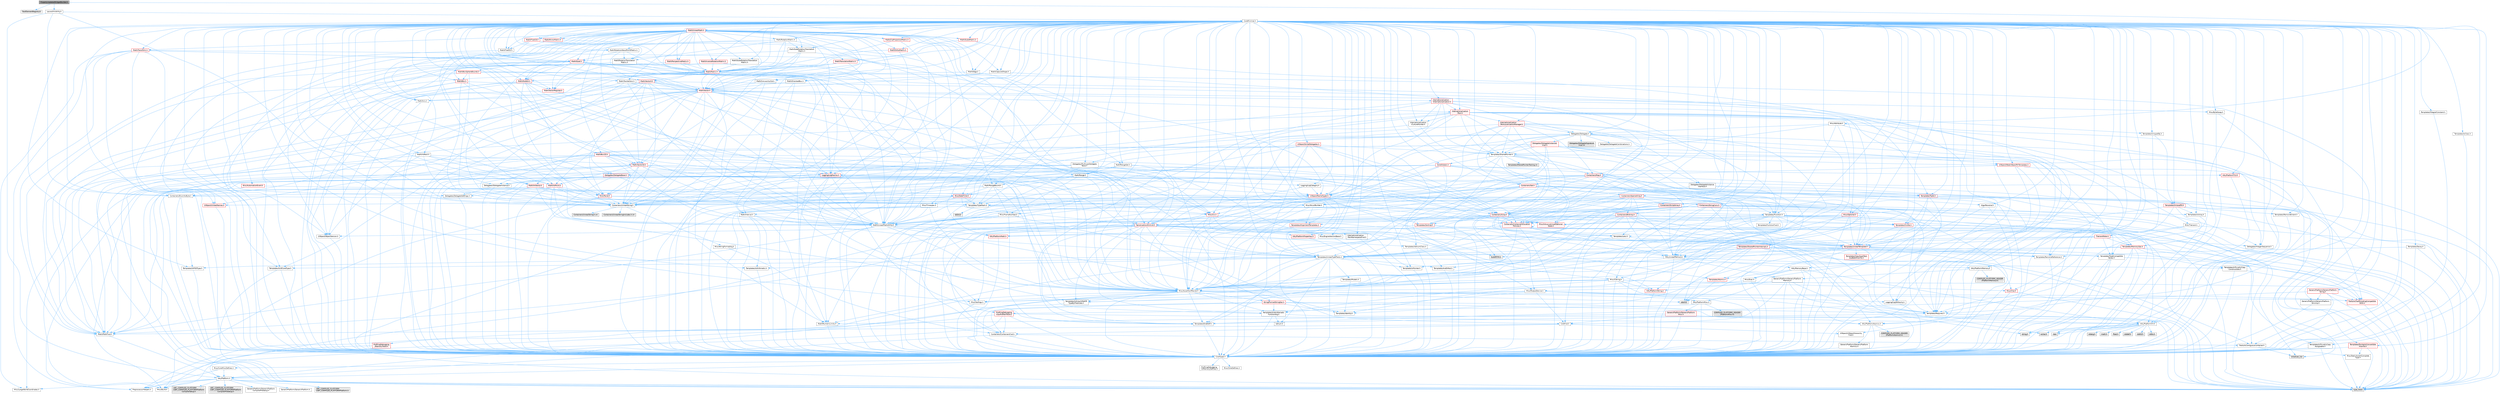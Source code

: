 digraph "PropertyUpdatedWidgetBuilder.h"
{
 // INTERACTIVE_SVG=YES
 // LATEX_PDF_SIZE
  bgcolor="transparent";
  edge [fontname=Helvetica,fontsize=10,labelfontname=Helvetica,labelfontsize=10];
  node [fontname=Helvetica,fontsize=10,shape=box,height=0.2,width=0.4];
  Node1 [id="Node000001",label="PropertyUpdatedWidgetBuilder.h",height=0.2,width=0.4,color="gray40", fillcolor="grey60", style="filled", fontcolor="black",tooltip=" "];
  Node1 -> Node2 [id="edge1_Node000001_Node000002",color="steelblue1",style="solid",tooltip=" "];
  Node2 [id="Node000002",label="ToolElementRegistry.h",height=0.2,width=0.4,color="grey60", fillcolor="#E0E0E0", style="filled",tooltip=" "];
  Node1 -> Node3 [id="edge2_Node000001_Node000003",color="steelblue1",style="solid",tooltip=" "];
  Node3 [id="Node000003",label="Layout/Visibility.h",height=0.2,width=0.4,color="grey40", fillcolor="white", style="filled",URL="$d1/de6/Visibility_8h.html",tooltip=" "];
  Node3 -> Node4 [id="edge3_Node000003_Node000004",color="steelblue1",style="solid",tooltip=" "];
  Node4 [id="Node000004",label="Containers/EnumAsByte.h",height=0.2,width=0.4,color="grey40", fillcolor="white", style="filled",URL="$d6/d9a/EnumAsByte_8h.html",tooltip=" "];
  Node4 -> Node5 [id="edge4_Node000004_Node000005",color="steelblue1",style="solid",tooltip=" "];
  Node5 [id="Node000005",label="CoreTypes.h",height=0.2,width=0.4,color="grey40", fillcolor="white", style="filled",URL="$dc/dec/CoreTypes_8h.html",tooltip=" "];
  Node5 -> Node6 [id="edge5_Node000005_Node000006",color="steelblue1",style="solid",tooltip=" "];
  Node6 [id="Node000006",label="HAL/Platform.h",height=0.2,width=0.4,color="grey40", fillcolor="white", style="filled",URL="$d9/dd0/Platform_8h.html",tooltip=" "];
  Node6 -> Node7 [id="edge6_Node000006_Node000007",color="steelblue1",style="solid",tooltip=" "];
  Node7 [id="Node000007",label="Misc/Build.h",height=0.2,width=0.4,color="grey40", fillcolor="white", style="filled",URL="$d3/dbb/Build_8h.html",tooltip=" "];
  Node6 -> Node8 [id="edge7_Node000006_Node000008",color="steelblue1",style="solid",tooltip=" "];
  Node8 [id="Node000008",label="Misc/LargeWorldCoordinates.h",height=0.2,width=0.4,color="grey40", fillcolor="white", style="filled",URL="$d2/dcb/LargeWorldCoordinates_8h.html",tooltip=" "];
  Node6 -> Node9 [id="edge8_Node000006_Node000009",color="steelblue1",style="solid",tooltip=" "];
  Node9 [id="Node000009",label="type_traits",height=0.2,width=0.4,color="grey60", fillcolor="#E0E0E0", style="filled",tooltip=" "];
  Node6 -> Node10 [id="edge9_Node000006_Node000010",color="steelblue1",style="solid",tooltip=" "];
  Node10 [id="Node000010",label="PreprocessorHelpers.h",height=0.2,width=0.4,color="grey40", fillcolor="white", style="filled",URL="$db/ddb/PreprocessorHelpers_8h.html",tooltip=" "];
  Node6 -> Node11 [id="edge10_Node000006_Node000011",color="steelblue1",style="solid",tooltip=" "];
  Node11 [id="Node000011",label="UBT_COMPILED_PLATFORM\l/UBT_COMPILED_PLATFORMPlatform\lCompilerPreSetup.h",height=0.2,width=0.4,color="grey60", fillcolor="#E0E0E0", style="filled",tooltip=" "];
  Node6 -> Node12 [id="edge11_Node000006_Node000012",color="steelblue1",style="solid",tooltip=" "];
  Node12 [id="Node000012",label="GenericPlatform/GenericPlatform\lCompilerPreSetup.h",height=0.2,width=0.4,color="grey40", fillcolor="white", style="filled",URL="$d9/dc8/GenericPlatformCompilerPreSetup_8h.html",tooltip=" "];
  Node6 -> Node13 [id="edge12_Node000006_Node000013",color="steelblue1",style="solid",tooltip=" "];
  Node13 [id="Node000013",label="GenericPlatform/GenericPlatform.h",height=0.2,width=0.4,color="grey40", fillcolor="white", style="filled",URL="$d6/d84/GenericPlatform_8h.html",tooltip=" "];
  Node6 -> Node14 [id="edge13_Node000006_Node000014",color="steelblue1",style="solid",tooltip=" "];
  Node14 [id="Node000014",label="UBT_COMPILED_PLATFORM\l/UBT_COMPILED_PLATFORMPlatform.h",height=0.2,width=0.4,color="grey60", fillcolor="#E0E0E0", style="filled",tooltip=" "];
  Node6 -> Node15 [id="edge14_Node000006_Node000015",color="steelblue1",style="solid",tooltip=" "];
  Node15 [id="Node000015",label="UBT_COMPILED_PLATFORM\l/UBT_COMPILED_PLATFORMPlatform\lCompilerSetup.h",height=0.2,width=0.4,color="grey60", fillcolor="#E0E0E0", style="filled",tooltip=" "];
  Node5 -> Node16 [id="edge15_Node000005_Node000016",color="steelblue1",style="solid",tooltip=" "];
  Node16 [id="Node000016",label="ProfilingDebugging\l/UMemoryDefines.h",height=0.2,width=0.4,color="grey40", fillcolor="white", style="filled",URL="$d2/da2/UMemoryDefines_8h.html",tooltip=" "];
  Node5 -> Node17 [id="edge16_Node000005_Node000017",color="steelblue1",style="solid",tooltip=" "];
  Node17 [id="Node000017",label="Misc/CoreMiscDefines.h",height=0.2,width=0.4,color="grey40", fillcolor="white", style="filled",URL="$da/d38/CoreMiscDefines_8h.html",tooltip=" "];
  Node17 -> Node6 [id="edge17_Node000017_Node000006",color="steelblue1",style="solid",tooltip=" "];
  Node17 -> Node10 [id="edge18_Node000017_Node000010",color="steelblue1",style="solid",tooltip=" "];
  Node5 -> Node18 [id="edge19_Node000005_Node000018",color="steelblue1",style="solid",tooltip=" "];
  Node18 [id="Node000018",label="Misc/CoreDefines.h",height=0.2,width=0.4,color="grey40", fillcolor="white", style="filled",URL="$d3/dd2/CoreDefines_8h.html",tooltip=" "];
  Node4 -> Node19 [id="edge20_Node000004_Node000019",color="steelblue1",style="solid",tooltip=" "];
  Node19 [id="Node000019",label="Templates/IsPODType.h",height=0.2,width=0.4,color="grey40", fillcolor="white", style="filled",URL="$d7/db1/IsPODType_8h.html",tooltip=" "];
  Node19 -> Node5 [id="edge21_Node000019_Node000005",color="steelblue1",style="solid",tooltip=" "];
  Node4 -> Node20 [id="edge22_Node000004_Node000020",color="steelblue1",style="solid",tooltip=" "];
  Node20 [id="Node000020",label="Templates/TypeHash.h",height=0.2,width=0.4,color="grey40", fillcolor="white", style="filled",URL="$d1/d62/TypeHash_8h.html",tooltip=" "];
  Node20 -> Node5 [id="edge23_Node000020_Node000005",color="steelblue1",style="solid",tooltip=" "];
  Node20 -> Node21 [id="edge24_Node000020_Node000021",color="steelblue1",style="solid",tooltip=" "];
  Node21 [id="Node000021",label="Templates/Requires.h",height=0.2,width=0.4,color="grey40", fillcolor="white", style="filled",URL="$dc/d96/Requires_8h.html",tooltip=" "];
  Node21 -> Node22 [id="edge25_Node000021_Node000022",color="steelblue1",style="solid",tooltip=" "];
  Node22 [id="Node000022",label="Templates/EnableIf.h",height=0.2,width=0.4,color="grey40", fillcolor="white", style="filled",URL="$d7/d60/EnableIf_8h.html",tooltip=" "];
  Node22 -> Node5 [id="edge26_Node000022_Node000005",color="steelblue1",style="solid",tooltip=" "];
  Node21 -> Node9 [id="edge27_Node000021_Node000009",color="steelblue1",style="solid",tooltip=" "];
  Node20 -> Node23 [id="edge28_Node000020_Node000023",color="steelblue1",style="solid",tooltip=" "];
  Node23 [id="Node000023",label="Misc/Crc.h",height=0.2,width=0.4,color="red", fillcolor="#FFF0F0", style="filled",URL="$d4/dd2/Crc_8h.html",tooltip=" "];
  Node23 -> Node5 [id="edge29_Node000023_Node000005",color="steelblue1",style="solid",tooltip=" "];
  Node23 -> Node24 [id="edge30_Node000023_Node000024",color="steelblue1",style="solid",tooltip=" "];
  Node24 [id="Node000024",label="HAL/PlatformString.h",height=0.2,width=0.4,color="red", fillcolor="#FFF0F0", style="filled",URL="$db/db5/PlatformString_8h.html",tooltip=" "];
  Node24 -> Node5 [id="edge31_Node000024_Node000005",color="steelblue1",style="solid",tooltip=" "];
  Node23 -> Node26 [id="edge32_Node000023_Node000026",color="steelblue1",style="solid",tooltip=" "];
  Node26 [id="Node000026",label="Misc/AssertionMacros.h",height=0.2,width=0.4,color="grey40", fillcolor="white", style="filled",URL="$d0/dfa/AssertionMacros_8h.html",tooltip=" "];
  Node26 -> Node5 [id="edge33_Node000026_Node000005",color="steelblue1",style="solid",tooltip=" "];
  Node26 -> Node6 [id="edge34_Node000026_Node000006",color="steelblue1",style="solid",tooltip=" "];
  Node26 -> Node27 [id="edge35_Node000026_Node000027",color="steelblue1",style="solid",tooltip=" "];
  Node27 [id="Node000027",label="HAL/PlatformMisc.h",height=0.2,width=0.4,color="grey40", fillcolor="white", style="filled",URL="$d0/df5/PlatformMisc_8h.html",tooltip=" "];
  Node27 -> Node5 [id="edge36_Node000027_Node000005",color="steelblue1",style="solid",tooltip=" "];
  Node27 -> Node28 [id="edge37_Node000027_Node000028",color="steelblue1",style="solid",tooltip=" "];
  Node28 [id="Node000028",label="GenericPlatform/GenericPlatform\lMisc.h",height=0.2,width=0.4,color="red", fillcolor="#FFF0F0", style="filled",URL="$db/d9a/GenericPlatformMisc_8h.html",tooltip=" "];
  Node28 -> Node34 [id="edge38_Node000028_Node000034",color="steelblue1",style="solid",tooltip=" "];
  Node34 [id="Node000034",label="CoreFwd.h",height=0.2,width=0.4,color="grey40", fillcolor="white", style="filled",URL="$d1/d1e/CoreFwd_8h.html",tooltip=" "];
  Node34 -> Node5 [id="edge39_Node000034_Node000005",color="steelblue1",style="solid",tooltip=" "];
  Node34 -> Node35 [id="edge40_Node000034_Node000035",color="steelblue1",style="solid",tooltip=" "];
  Node35 [id="Node000035",label="Containers/ContainersFwd.h",height=0.2,width=0.4,color="grey40", fillcolor="white", style="filled",URL="$d4/d0a/ContainersFwd_8h.html",tooltip=" "];
  Node35 -> Node6 [id="edge41_Node000035_Node000006",color="steelblue1",style="solid",tooltip=" "];
  Node35 -> Node5 [id="edge42_Node000035_Node000005",color="steelblue1",style="solid",tooltip=" "];
  Node35 -> Node32 [id="edge43_Node000035_Node000032",color="steelblue1",style="solid",tooltip=" "];
  Node32 [id="Node000032",label="Traits/IsContiguousContainer.h",height=0.2,width=0.4,color="grey40", fillcolor="white", style="filled",URL="$d5/d3c/IsContiguousContainer_8h.html",tooltip=" "];
  Node32 -> Node5 [id="edge44_Node000032_Node000005",color="steelblue1",style="solid",tooltip=" "];
  Node32 -> Node33 [id="edge45_Node000032_Node000033",color="steelblue1",style="solid",tooltip=" "];
  Node33 [id="Node000033",label="Misc/StaticAssertComplete\lType.h",height=0.2,width=0.4,color="grey40", fillcolor="white", style="filled",URL="$d5/d4e/StaticAssertCompleteType_8h.html",tooltip=" "];
  Node32 -> Node31 [id="edge46_Node000032_Node000031",color="steelblue1",style="solid",tooltip=" "];
  Node31 [id="Node000031",label="initializer_list",height=0.2,width=0.4,color="grey60", fillcolor="#E0E0E0", style="filled",tooltip=" "];
  Node34 -> Node36 [id="edge47_Node000034_Node000036",color="steelblue1",style="solid",tooltip=" "];
  Node36 [id="Node000036",label="Math/MathFwd.h",height=0.2,width=0.4,color="grey40", fillcolor="white", style="filled",URL="$d2/d10/MathFwd_8h.html",tooltip=" "];
  Node36 -> Node6 [id="edge48_Node000036_Node000006",color="steelblue1",style="solid",tooltip=" "];
  Node34 -> Node37 [id="edge49_Node000034_Node000037",color="steelblue1",style="solid",tooltip=" "];
  Node37 [id="Node000037",label="UObject/UObjectHierarchy\lFwd.h",height=0.2,width=0.4,color="grey40", fillcolor="white", style="filled",URL="$d3/d13/UObjectHierarchyFwd_8h.html",tooltip=" "];
  Node28 -> Node5 [id="edge50_Node000028_Node000005",color="steelblue1",style="solid",tooltip=" "];
  Node28 -> Node39 [id="edge51_Node000028_Node000039",color="steelblue1",style="solid",tooltip=" "];
  Node39 [id="Node000039",label="HAL/PlatformCrt.h",height=0.2,width=0.4,color="grey40", fillcolor="white", style="filled",URL="$d8/d75/PlatformCrt_8h.html",tooltip=" "];
  Node39 -> Node40 [id="edge52_Node000039_Node000040",color="steelblue1",style="solid",tooltip=" "];
  Node40 [id="Node000040",label="new",height=0.2,width=0.4,color="grey60", fillcolor="#E0E0E0", style="filled",tooltip=" "];
  Node39 -> Node41 [id="edge53_Node000039_Node000041",color="steelblue1",style="solid",tooltip=" "];
  Node41 [id="Node000041",label="wchar.h",height=0.2,width=0.4,color="grey60", fillcolor="#E0E0E0", style="filled",tooltip=" "];
  Node39 -> Node42 [id="edge54_Node000039_Node000042",color="steelblue1",style="solid",tooltip=" "];
  Node42 [id="Node000042",label="stddef.h",height=0.2,width=0.4,color="grey60", fillcolor="#E0E0E0", style="filled",tooltip=" "];
  Node39 -> Node43 [id="edge55_Node000039_Node000043",color="steelblue1",style="solid",tooltip=" "];
  Node43 [id="Node000043",label="stdlib.h",height=0.2,width=0.4,color="grey60", fillcolor="#E0E0E0", style="filled",tooltip=" "];
  Node39 -> Node44 [id="edge56_Node000039_Node000044",color="steelblue1",style="solid",tooltip=" "];
  Node44 [id="Node000044",label="stdio.h",height=0.2,width=0.4,color="grey60", fillcolor="#E0E0E0", style="filled",tooltip=" "];
  Node39 -> Node45 [id="edge57_Node000039_Node000045",color="steelblue1",style="solid",tooltip=" "];
  Node45 [id="Node000045",label="stdarg.h",height=0.2,width=0.4,color="grey60", fillcolor="#E0E0E0", style="filled",tooltip=" "];
  Node39 -> Node46 [id="edge58_Node000039_Node000046",color="steelblue1",style="solid",tooltip=" "];
  Node46 [id="Node000046",label="math.h",height=0.2,width=0.4,color="grey60", fillcolor="#E0E0E0", style="filled",tooltip=" "];
  Node39 -> Node47 [id="edge59_Node000039_Node000047",color="steelblue1",style="solid",tooltip=" "];
  Node47 [id="Node000047",label="float.h",height=0.2,width=0.4,color="grey60", fillcolor="#E0E0E0", style="filled",tooltip=" "];
  Node39 -> Node48 [id="edge60_Node000039_Node000048",color="steelblue1",style="solid",tooltip=" "];
  Node48 [id="Node000048",label="string.h",height=0.2,width=0.4,color="grey60", fillcolor="#E0E0E0", style="filled",tooltip=" "];
  Node28 -> Node49 [id="edge61_Node000028_Node000049",color="steelblue1",style="solid",tooltip=" "];
  Node49 [id="Node000049",label="Math/NumericLimits.h",height=0.2,width=0.4,color="grey40", fillcolor="white", style="filled",URL="$df/d1b/NumericLimits_8h.html",tooltip=" "];
  Node49 -> Node5 [id="edge62_Node000049_Node000005",color="steelblue1",style="solid",tooltip=" "];
  Node27 -> Node54 [id="edge63_Node000027_Node000054",color="steelblue1",style="solid",tooltip=" "];
  Node54 [id="Node000054",label="COMPILED_PLATFORM_HEADER\l(PlatformMisc.h)",height=0.2,width=0.4,color="grey60", fillcolor="#E0E0E0", style="filled",tooltip=" "];
  Node27 -> Node55 [id="edge64_Node000027_Node000055",color="steelblue1",style="solid",tooltip=" "];
  Node55 [id="Node000055",label="ProfilingDebugging\l/CpuProfilerTrace.h",height=0.2,width=0.4,color="red", fillcolor="#FFF0F0", style="filled",URL="$da/dcb/CpuProfilerTrace_8h.html",tooltip=" "];
  Node55 -> Node5 [id="edge65_Node000055_Node000005",color="steelblue1",style="solid",tooltip=" "];
  Node55 -> Node35 [id="edge66_Node000055_Node000035",color="steelblue1",style="solid",tooltip=" "];
  Node55 -> Node56 [id="edge67_Node000055_Node000056",color="steelblue1",style="solid",tooltip=" "];
  Node56 [id="Node000056",label="HAL/PlatformAtomics.h",height=0.2,width=0.4,color="grey40", fillcolor="white", style="filled",URL="$d3/d36/PlatformAtomics_8h.html",tooltip=" "];
  Node56 -> Node5 [id="edge68_Node000056_Node000005",color="steelblue1",style="solid",tooltip=" "];
  Node56 -> Node57 [id="edge69_Node000056_Node000057",color="steelblue1",style="solid",tooltip=" "];
  Node57 [id="Node000057",label="GenericPlatform/GenericPlatform\lAtomics.h",height=0.2,width=0.4,color="grey40", fillcolor="white", style="filled",URL="$da/d72/GenericPlatformAtomics_8h.html",tooltip=" "];
  Node57 -> Node5 [id="edge70_Node000057_Node000005",color="steelblue1",style="solid",tooltip=" "];
  Node56 -> Node58 [id="edge71_Node000056_Node000058",color="steelblue1",style="solid",tooltip=" "];
  Node58 [id="Node000058",label="COMPILED_PLATFORM_HEADER\l(PlatformAtomics.h)",height=0.2,width=0.4,color="grey60", fillcolor="#E0E0E0", style="filled",tooltip=" "];
  Node55 -> Node10 [id="edge72_Node000055_Node000010",color="steelblue1",style="solid",tooltip=" "];
  Node55 -> Node7 [id="edge73_Node000055_Node000007",color="steelblue1",style="solid",tooltip=" "];
  Node26 -> Node10 [id="edge74_Node000026_Node000010",color="steelblue1",style="solid",tooltip=" "];
  Node26 -> Node22 [id="edge75_Node000026_Node000022",color="steelblue1",style="solid",tooltip=" "];
  Node26 -> Node63 [id="edge76_Node000026_Node000063",color="steelblue1",style="solid",tooltip=" "];
  Node63 [id="Node000063",label="Templates/IsArrayOrRefOf\lTypeByPredicate.h",height=0.2,width=0.4,color="grey40", fillcolor="white", style="filled",URL="$d6/da1/IsArrayOrRefOfTypeByPredicate_8h.html",tooltip=" "];
  Node63 -> Node5 [id="edge77_Node000063_Node000005",color="steelblue1",style="solid",tooltip=" "];
  Node26 -> Node64 [id="edge78_Node000026_Node000064",color="steelblue1",style="solid",tooltip=" "];
  Node64 [id="Node000064",label="Templates/IsValidVariadic\lFunctionArg.h",height=0.2,width=0.4,color="grey40", fillcolor="white", style="filled",URL="$d0/dc8/IsValidVariadicFunctionArg_8h.html",tooltip=" "];
  Node64 -> Node5 [id="edge79_Node000064_Node000005",color="steelblue1",style="solid",tooltip=" "];
  Node64 -> Node65 [id="edge80_Node000064_Node000065",color="steelblue1",style="solid",tooltip=" "];
  Node65 [id="Node000065",label="IsEnum.h",height=0.2,width=0.4,color="grey40", fillcolor="white", style="filled",URL="$d4/de5/IsEnum_8h.html",tooltip=" "];
  Node64 -> Node9 [id="edge81_Node000064_Node000009",color="steelblue1",style="solid",tooltip=" "];
  Node26 -> Node66 [id="edge82_Node000026_Node000066",color="steelblue1",style="solid",tooltip=" "];
  Node66 [id="Node000066",label="Traits/IsCharEncodingCompatible\lWith.h",height=0.2,width=0.4,color="red", fillcolor="#FFF0F0", style="filled",URL="$df/dd1/IsCharEncodingCompatibleWith_8h.html",tooltip=" "];
  Node66 -> Node9 [id="edge83_Node000066_Node000009",color="steelblue1",style="solid",tooltip=" "];
  Node26 -> Node68 [id="edge84_Node000026_Node000068",color="steelblue1",style="solid",tooltip=" "];
  Node68 [id="Node000068",label="Misc/VarArgs.h",height=0.2,width=0.4,color="grey40", fillcolor="white", style="filled",URL="$d5/d6f/VarArgs_8h.html",tooltip=" "];
  Node68 -> Node5 [id="edge85_Node000068_Node000005",color="steelblue1",style="solid",tooltip=" "];
  Node26 -> Node69 [id="edge86_Node000026_Node000069",color="steelblue1",style="solid",tooltip=" "];
  Node69 [id="Node000069",label="String/FormatStringSan.h",height=0.2,width=0.4,color="red", fillcolor="#FFF0F0", style="filled",URL="$d3/d8b/FormatStringSan_8h.html",tooltip=" "];
  Node69 -> Node9 [id="edge87_Node000069_Node000009",color="steelblue1",style="solid",tooltip=" "];
  Node69 -> Node5 [id="edge88_Node000069_Node000005",color="steelblue1",style="solid",tooltip=" "];
  Node69 -> Node21 [id="edge89_Node000069_Node000021",color="steelblue1",style="solid",tooltip=" "];
  Node69 -> Node70 [id="edge90_Node000069_Node000070",color="steelblue1",style="solid",tooltip=" "];
  Node70 [id="Node000070",label="Templates/Identity.h",height=0.2,width=0.4,color="grey40", fillcolor="white", style="filled",URL="$d0/dd5/Identity_8h.html",tooltip=" "];
  Node69 -> Node64 [id="edge91_Node000069_Node000064",color="steelblue1",style="solid",tooltip=" "];
  Node69 -> Node35 [id="edge92_Node000069_Node000035",color="steelblue1",style="solid",tooltip=" "];
  Node26 -> Node74 [id="edge93_Node000026_Node000074",color="steelblue1",style="solid",tooltip=" "];
  Node74 [id="Node000074",label="atomic",height=0.2,width=0.4,color="grey60", fillcolor="#E0E0E0", style="filled",tooltip=" "];
  Node23 -> Node75 [id="edge94_Node000023_Node000075",color="steelblue1",style="solid",tooltip=" "];
  Node75 [id="Node000075",label="Misc/CString.h",height=0.2,width=0.4,color="grey40", fillcolor="white", style="filled",URL="$d2/d49/CString_8h.html",tooltip=" "];
  Node75 -> Node5 [id="edge95_Node000075_Node000005",color="steelblue1",style="solid",tooltip=" "];
  Node75 -> Node39 [id="edge96_Node000075_Node000039",color="steelblue1",style="solid",tooltip=" "];
  Node75 -> Node24 [id="edge97_Node000075_Node000024",color="steelblue1",style="solid",tooltip=" "];
  Node75 -> Node26 [id="edge98_Node000075_Node000026",color="steelblue1",style="solid",tooltip=" "];
  Node75 -> Node76 [id="edge99_Node000075_Node000076",color="steelblue1",style="solid",tooltip=" "];
  Node76 [id="Node000076",label="Misc/Char.h",height=0.2,width=0.4,color="red", fillcolor="#FFF0F0", style="filled",URL="$d0/d58/Char_8h.html",tooltip=" "];
  Node76 -> Node5 [id="edge100_Node000076_Node000005",color="steelblue1",style="solid",tooltip=" "];
  Node76 -> Node9 [id="edge101_Node000076_Node000009",color="steelblue1",style="solid",tooltip=" "];
  Node75 -> Node68 [id="edge102_Node000075_Node000068",color="steelblue1",style="solid",tooltip=" "];
  Node75 -> Node63 [id="edge103_Node000075_Node000063",color="steelblue1",style="solid",tooltip=" "];
  Node75 -> Node64 [id="edge104_Node000075_Node000064",color="steelblue1",style="solid",tooltip=" "];
  Node75 -> Node66 [id="edge105_Node000075_Node000066",color="steelblue1",style="solid",tooltip=" "];
  Node23 -> Node76 [id="edge106_Node000023_Node000076",color="steelblue1",style="solid",tooltip=" "];
  Node23 -> Node80 [id="edge107_Node000023_Node000080",color="steelblue1",style="solid",tooltip=" "];
  Node80 [id="Node000080",label="Templates/UnrealTypeTraits.h",height=0.2,width=0.4,color="grey40", fillcolor="white", style="filled",URL="$d2/d2d/UnrealTypeTraits_8h.html",tooltip=" "];
  Node80 -> Node5 [id="edge108_Node000080_Node000005",color="steelblue1",style="solid",tooltip=" "];
  Node80 -> Node81 [id="edge109_Node000080_Node000081",color="steelblue1",style="solid",tooltip=" "];
  Node81 [id="Node000081",label="Templates/IsPointer.h",height=0.2,width=0.4,color="grey40", fillcolor="white", style="filled",URL="$d7/d05/IsPointer_8h.html",tooltip=" "];
  Node81 -> Node5 [id="edge110_Node000081_Node000005",color="steelblue1",style="solid",tooltip=" "];
  Node80 -> Node26 [id="edge111_Node000080_Node000026",color="steelblue1",style="solid",tooltip=" "];
  Node80 -> Node82 [id="edge112_Node000080_Node000082",color="steelblue1",style="solid",tooltip=" "];
  Node82 [id="Node000082",label="Templates/AndOrNot.h",height=0.2,width=0.4,color="grey40", fillcolor="white", style="filled",URL="$db/d0a/AndOrNot_8h.html",tooltip=" "];
  Node82 -> Node5 [id="edge113_Node000082_Node000005",color="steelblue1",style="solid",tooltip=" "];
  Node80 -> Node22 [id="edge114_Node000080_Node000022",color="steelblue1",style="solid",tooltip=" "];
  Node80 -> Node83 [id="edge115_Node000080_Node000083",color="steelblue1",style="solid",tooltip=" "];
  Node83 [id="Node000083",label="Templates/IsArithmetic.h",height=0.2,width=0.4,color="grey40", fillcolor="white", style="filled",URL="$d2/d5d/IsArithmetic_8h.html",tooltip=" "];
  Node83 -> Node5 [id="edge116_Node000083_Node000005",color="steelblue1",style="solid",tooltip=" "];
  Node80 -> Node65 [id="edge117_Node000080_Node000065",color="steelblue1",style="solid",tooltip=" "];
  Node80 -> Node84 [id="edge118_Node000080_Node000084",color="steelblue1",style="solid",tooltip=" "];
  Node84 [id="Node000084",label="Templates/Models.h",height=0.2,width=0.4,color="grey40", fillcolor="white", style="filled",URL="$d3/d0c/Models_8h.html",tooltip=" "];
  Node84 -> Node70 [id="edge119_Node000084_Node000070",color="steelblue1",style="solid",tooltip=" "];
  Node80 -> Node19 [id="edge120_Node000080_Node000019",color="steelblue1",style="solid",tooltip=" "];
  Node80 -> Node85 [id="edge121_Node000080_Node000085",color="steelblue1",style="solid",tooltip=" "];
  Node85 [id="Node000085",label="Templates/IsUECoreType.h",height=0.2,width=0.4,color="grey40", fillcolor="white", style="filled",URL="$d1/db8/IsUECoreType_8h.html",tooltip=" "];
  Node85 -> Node5 [id="edge122_Node000085_Node000005",color="steelblue1",style="solid",tooltip=" "];
  Node85 -> Node9 [id="edge123_Node000085_Node000009",color="steelblue1",style="solid",tooltip=" "];
  Node80 -> Node86 [id="edge124_Node000080_Node000086",color="steelblue1",style="solid",tooltip=" "];
  Node86 [id="Node000086",label="Templates/IsTriviallyCopy\lConstructible.h",height=0.2,width=0.4,color="grey40", fillcolor="white", style="filled",URL="$d3/d78/IsTriviallyCopyConstructible_8h.html",tooltip=" "];
  Node86 -> Node5 [id="edge125_Node000086_Node000005",color="steelblue1",style="solid",tooltip=" "];
  Node86 -> Node9 [id="edge126_Node000086_Node000009",color="steelblue1",style="solid",tooltip=" "];
  Node20 -> Node87 [id="edge127_Node000020_Node000087",color="steelblue1",style="solid",tooltip=" "];
  Node87 [id="Node000087",label="stdint.h",height=0.2,width=0.4,color="grey60", fillcolor="#E0E0E0", style="filled",tooltip=" "];
  Node20 -> Node9 [id="edge128_Node000020_Node000009",color="steelblue1",style="solid",tooltip=" "];
  Node3 -> Node88 [id="edge129_Node000003_Node000088",color="steelblue1",style="solid",tooltip=" "];
  Node88 [id="Node000088",label="Containers/UnrealString.h",height=0.2,width=0.4,color="grey40", fillcolor="white", style="filled",URL="$d5/dba/UnrealString_8h.html",tooltip=" "];
  Node88 -> Node89 [id="edge130_Node000088_Node000089",color="steelblue1",style="solid",tooltip=" "];
  Node89 [id="Node000089",label="Containers/UnrealStringIncludes.h.inl",height=0.2,width=0.4,color="grey60", fillcolor="#E0E0E0", style="filled",tooltip=" "];
  Node88 -> Node90 [id="edge131_Node000088_Node000090",color="steelblue1",style="solid",tooltip=" "];
  Node90 [id="Node000090",label="Containers/UnrealString.h.inl",height=0.2,width=0.4,color="grey60", fillcolor="#E0E0E0", style="filled",tooltip=" "];
  Node88 -> Node91 [id="edge132_Node000088_Node000091",color="steelblue1",style="solid",tooltip=" "];
  Node91 [id="Node000091",label="Misc/StringFormatArg.h",height=0.2,width=0.4,color="grey40", fillcolor="white", style="filled",URL="$d2/d16/StringFormatArg_8h.html",tooltip=" "];
  Node91 -> Node35 [id="edge133_Node000091_Node000035",color="steelblue1",style="solid",tooltip=" "];
  Node3 -> Node92 [id="edge134_Node000003_Node000092",color="steelblue1",style="solid",tooltip=" "];
  Node92 [id="Node000092",label="CoreMinimal.h",height=0.2,width=0.4,color="grey40", fillcolor="white", style="filled",URL="$d7/d67/CoreMinimal_8h.html",tooltip=" "];
  Node92 -> Node5 [id="edge135_Node000092_Node000005",color="steelblue1",style="solid",tooltip=" "];
  Node92 -> Node34 [id="edge136_Node000092_Node000034",color="steelblue1",style="solid",tooltip=" "];
  Node92 -> Node37 [id="edge137_Node000092_Node000037",color="steelblue1",style="solid",tooltip=" "];
  Node92 -> Node35 [id="edge138_Node000092_Node000035",color="steelblue1",style="solid",tooltip=" "];
  Node92 -> Node68 [id="edge139_Node000092_Node000068",color="steelblue1",style="solid",tooltip=" "];
  Node92 -> Node93 [id="edge140_Node000092_Node000093",color="steelblue1",style="solid",tooltip=" "];
  Node93 [id="Node000093",label="Logging/LogVerbosity.h",height=0.2,width=0.4,color="grey40", fillcolor="white", style="filled",URL="$d2/d8f/LogVerbosity_8h.html",tooltip=" "];
  Node93 -> Node5 [id="edge141_Node000093_Node000005",color="steelblue1",style="solid",tooltip=" "];
  Node92 -> Node94 [id="edge142_Node000092_Node000094",color="steelblue1",style="solid",tooltip=" "];
  Node94 [id="Node000094",label="Misc/OutputDevice.h",height=0.2,width=0.4,color="grey40", fillcolor="white", style="filled",URL="$d7/d32/OutputDevice_8h.html",tooltip=" "];
  Node94 -> Node34 [id="edge143_Node000094_Node000034",color="steelblue1",style="solid",tooltip=" "];
  Node94 -> Node5 [id="edge144_Node000094_Node000005",color="steelblue1",style="solid",tooltip=" "];
  Node94 -> Node93 [id="edge145_Node000094_Node000093",color="steelblue1",style="solid",tooltip=" "];
  Node94 -> Node68 [id="edge146_Node000094_Node000068",color="steelblue1",style="solid",tooltip=" "];
  Node94 -> Node63 [id="edge147_Node000094_Node000063",color="steelblue1",style="solid",tooltip=" "];
  Node94 -> Node64 [id="edge148_Node000094_Node000064",color="steelblue1",style="solid",tooltip=" "];
  Node94 -> Node66 [id="edge149_Node000094_Node000066",color="steelblue1",style="solid",tooltip=" "];
  Node92 -> Node39 [id="edge150_Node000092_Node000039",color="steelblue1",style="solid",tooltip=" "];
  Node92 -> Node27 [id="edge151_Node000092_Node000027",color="steelblue1",style="solid",tooltip=" "];
  Node92 -> Node26 [id="edge152_Node000092_Node000026",color="steelblue1",style="solid",tooltip=" "];
  Node92 -> Node81 [id="edge153_Node000092_Node000081",color="steelblue1",style="solid",tooltip=" "];
  Node92 -> Node95 [id="edge154_Node000092_Node000095",color="steelblue1",style="solid",tooltip=" "];
  Node95 [id="Node000095",label="HAL/PlatformMemory.h",height=0.2,width=0.4,color="grey40", fillcolor="white", style="filled",URL="$de/d68/PlatformMemory_8h.html",tooltip=" "];
  Node95 -> Node5 [id="edge155_Node000095_Node000005",color="steelblue1",style="solid",tooltip=" "];
  Node95 -> Node96 [id="edge156_Node000095_Node000096",color="steelblue1",style="solid",tooltip=" "];
  Node96 [id="Node000096",label="GenericPlatform/GenericPlatform\lMemory.h",height=0.2,width=0.4,color="grey40", fillcolor="white", style="filled",URL="$dd/d22/GenericPlatformMemory_8h.html",tooltip=" "];
  Node96 -> Node34 [id="edge157_Node000096_Node000034",color="steelblue1",style="solid",tooltip=" "];
  Node96 -> Node5 [id="edge158_Node000096_Node000005",color="steelblue1",style="solid",tooltip=" "];
  Node96 -> Node24 [id="edge159_Node000096_Node000024",color="steelblue1",style="solid",tooltip=" "];
  Node96 -> Node48 [id="edge160_Node000096_Node000048",color="steelblue1",style="solid",tooltip=" "];
  Node96 -> Node41 [id="edge161_Node000096_Node000041",color="steelblue1",style="solid",tooltip=" "];
  Node95 -> Node97 [id="edge162_Node000095_Node000097",color="steelblue1",style="solid",tooltip=" "];
  Node97 [id="Node000097",label="COMPILED_PLATFORM_HEADER\l(PlatformMemory.h)",height=0.2,width=0.4,color="grey60", fillcolor="#E0E0E0", style="filled",tooltip=" "];
  Node92 -> Node56 [id="edge163_Node000092_Node000056",color="steelblue1",style="solid",tooltip=" "];
  Node92 -> Node98 [id="edge164_Node000092_Node000098",color="steelblue1",style="solid",tooltip=" "];
  Node98 [id="Node000098",label="Misc/Exec.h",height=0.2,width=0.4,color="grey40", fillcolor="white", style="filled",URL="$de/ddb/Exec_8h.html",tooltip=" "];
  Node98 -> Node5 [id="edge165_Node000098_Node000005",color="steelblue1",style="solid",tooltip=" "];
  Node98 -> Node26 [id="edge166_Node000098_Node000026",color="steelblue1",style="solid",tooltip=" "];
  Node92 -> Node99 [id="edge167_Node000092_Node000099",color="steelblue1",style="solid",tooltip=" "];
  Node99 [id="Node000099",label="HAL/MemoryBase.h",height=0.2,width=0.4,color="grey40", fillcolor="white", style="filled",URL="$d6/d9f/MemoryBase_8h.html",tooltip=" "];
  Node99 -> Node5 [id="edge168_Node000099_Node000005",color="steelblue1",style="solid",tooltip=" "];
  Node99 -> Node56 [id="edge169_Node000099_Node000056",color="steelblue1",style="solid",tooltip=" "];
  Node99 -> Node39 [id="edge170_Node000099_Node000039",color="steelblue1",style="solid",tooltip=" "];
  Node99 -> Node98 [id="edge171_Node000099_Node000098",color="steelblue1",style="solid",tooltip=" "];
  Node99 -> Node94 [id="edge172_Node000099_Node000094",color="steelblue1",style="solid",tooltip=" "];
  Node99 -> Node100 [id="edge173_Node000099_Node000100",color="steelblue1",style="solid",tooltip=" "];
  Node100 [id="Node000100",label="Templates/Atomic.h",height=0.2,width=0.4,color="red", fillcolor="#FFF0F0", style="filled",URL="$d3/d91/Atomic_8h.html",tooltip=" "];
  Node100 -> Node74 [id="edge174_Node000100_Node000074",color="steelblue1",style="solid",tooltip=" "];
  Node92 -> Node106 [id="edge175_Node000092_Node000106",color="steelblue1",style="solid",tooltip=" "];
  Node106 [id="Node000106",label="HAL/UnrealMemory.h",height=0.2,width=0.4,color="grey40", fillcolor="white", style="filled",URL="$d9/d96/UnrealMemory_8h.html",tooltip=" "];
  Node106 -> Node5 [id="edge176_Node000106_Node000005",color="steelblue1",style="solid",tooltip=" "];
  Node106 -> Node96 [id="edge177_Node000106_Node000096",color="steelblue1",style="solid",tooltip=" "];
  Node106 -> Node99 [id="edge178_Node000106_Node000099",color="steelblue1",style="solid",tooltip=" "];
  Node106 -> Node95 [id="edge179_Node000106_Node000095",color="steelblue1",style="solid",tooltip=" "];
  Node106 -> Node107 [id="edge180_Node000106_Node000107",color="steelblue1",style="solid",tooltip=" "];
  Node107 [id="Node000107",label="ProfilingDebugging\l/MemoryTrace.h",height=0.2,width=0.4,color="red", fillcolor="#FFF0F0", style="filled",URL="$da/dd7/MemoryTrace_8h.html",tooltip=" "];
  Node107 -> Node6 [id="edge181_Node000107_Node000006",color="steelblue1",style="solid",tooltip=" "];
  Node106 -> Node81 [id="edge182_Node000106_Node000081",color="steelblue1",style="solid",tooltip=" "];
  Node92 -> Node83 [id="edge183_Node000092_Node000083",color="steelblue1",style="solid",tooltip=" "];
  Node92 -> Node82 [id="edge184_Node000092_Node000082",color="steelblue1",style="solid",tooltip=" "];
  Node92 -> Node19 [id="edge185_Node000092_Node000019",color="steelblue1",style="solid",tooltip=" "];
  Node92 -> Node85 [id="edge186_Node000092_Node000085",color="steelblue1",style="solid",tooltip=" "];
  Node92 -> Node86 [id="edge187_Node000092_Node000086",color="steelblue1",style="solid",tooltip=" "];
  Node92 -> Node80 [id="edge188_Node000092_Node000080",color="steelblue1",style="solid",tooltip=" "];
  Node92 -> Node22 [id="edge189_Node000092_Node000022",color="steelblue1",style="solid",tooltip=" "];
  Node92 -> Node108 [id="edge190_Node000092_Node000108",color="steelblue1",style="solid",tooltip=" "];
  Node108 [id="Node000108",label="Templates/RemoveReference.h",height=0.2,width=0.4,color="grey40", fillcolor="white", style="filled",URL="$da/dbe/RemoveReference_8h.html",tooltip=" "];
  Node108 -> Node5 [id="edge191_Node000108_Node000005",color="steelblue1",style="solid",tooltip=" "];
  Node92 -> Node109 [id="edge192_Node000092_Node000109",color="steelblue1",style="solid",tooltip=" "];
  Node109 [id="Node000109",label="Templates/IntegralConstant.h",height=0.2,width=0.4,color="grey40", fillcolor="white", style="filled",URL="$db/d1b/IntegralConstant_8h.html",tooltip=" "];
  Node109 -> Node5 [id="edge193_Node000109_Node000005",color="steelblue1",style="solid",tooltip=" "];
  Node92 -> Node110 [id="edge194_Node000092_Node000110",color="steelblue1",style="solid",tooltip=" "];
  Node110 [id="Node000110",label="Templates/IsClass.h",height=0.2,width=0.4,color="grey40", fillcolor="white", style="filled",URL="$db/dcb/IsClass_8h.html",tooltip=" "];
  Node110 -> Node5 [id="edge195_Node000110_Node000005",color="steelblue1",style="solid",tooltip=" "];
  Node92 -> Node111 [id="edge196_Node000092_Node000111",color="steelblue1",style="solid",tooltip=" "];
  Node111 [id="Node000111",label="Templates/TypeCompatible\lBytes.h",height=0.2,width=0.4,color="grey40", fillcolor="white", style="filled",URL="$df/d0a/TypeCompatibleBytes_8h.html",tooltip=" "];
  Node111 -> Node5 [id="edge197_Node000111_Node000005",color="steelblue1",style="solid",tooltip=" "];
  Node111 -> Node48 [id="edge198_Node000111_Node000048",color="steelblue1",style="solid",tooltip=" "];
  Node111 -> Node40 [id="edge199_Node000111_Node000040",color="steelblue1",style="solid",tooltip=" "];
  Node111 -> Node9 [id="edge200_Node000111_Node000009",color="steelblue1",style="solid",tooltip=" "];
  Node92 -> Node32 [id="edge201_Node000092_Node000032",color="steelblue1",style="solid",tooltip=" "];
  Node92 -> Node112 [id="edge202_Node000092_Node000112",color="steelblue1",style="solid",tooltip=" "];
  Node112 [id="Node000112",label="Templates/UnrealTemplate.h",height=0.2,width=0.4,color="red", fillcolor="#FFF0F0", style="filled",URL="$d4/d24/UnrealTemplate_8h.html",tooltip=" "];
  Node112 -> Node5 [id="edge203_Node000112_Node000005",color="steelblue1",style="solid",tooltip=" "];
  Node112 -> Node81 [id="edge204_Node000112_Node000081",color="steelblue1",style="solid",tooltip=" "];
  Node112 -> Node106 [id="edge205_Node000112_Node000106",color="steelblue1",style="solid",tooltip=" "];
  Node112 -> Node113 [id="edge206_Node000112_Node000113",color="steelblue1",style="solid",tooltip=" "];
  Node113 [id="Node000113",label="Templates/CopyQualifiers\lAndRefsFromTo.h",height=0.2,width=0.4,color="red", fillcolor="#FFF0F0", style="filled",URL="$d3/db3/CopyQualifiersAndRefsFromTo_8h.html",tooltip=" "];
  Node112 -> Node80 [id="edge207_Node000112_Node000080",color="steelblue1",style="solid",tooltip=" "];
  Node112 -> Node108 [id="edge208_Node000112_Node000108",color="steelblue1",style="solid",tooltip=" "];
  Node112 -> Node21 [id="edge209_Node000112_Node000021",color="steelblue1",style="solid",tooltip=" "];
  Node112 -> Node111 [id="edge210_Node000112_Node000111",color="steelblue1",style="solid",tooltip=" "];
  Node112 -> Node70 [id="edge211_Node000112_Node000070",color="steelblue1",style="solid",tooltip=" "];
  Node112 -> Node32 [id="edge212_Node000112_Node000032",color="steelblue1",style="solid",tooltip=" "];
  Node112 -> Node9 [id="edge213_Node000112_Node000009",color="steelblue1",style="solid",tooltip=" "];
  Node92 -> Node49 [id="edge214_Node000092_Node000049",color="steelblue1",style="solid",tooltip=" "];
  Node92 -> Node116 [id="edge215_Node000092_Node000116",color="steelblue1",style="solid",tooltip=" "];
  Node116 [id="Node000116",label="HAL/PlatformMath.h",height=0.2,width=0.4,color="red", fillcolor="#FFF0F0", style="filled",URL="$dc/d53/PlatformMath_8h.html",tooltip=" "];
  Node116 -> Node5 [id="edge216_Node000116_Node000005",color="steelblue1",style="solid",tooltip=" "];
  Node92 -> Node105 [id="edge217_Node000092_Node000105",color="steelblue1",style="solid",tooltip=" "];
  Node105 [id="Node000105",label="Templates/IsTriviallyCopy\lAssignable.h",height=0.2,width=0.4,color="grey40", fillcolor="white", style="filled",URL="$d2/df2/IsTriviallyCopyAssignable_8h.html",tooltip=" "];
  Node105 -> Node5 [id="edge218_Node000105_Node000005",color="steelblue1",style="solid",tooltip=" "];
  Node105 -> Node9 [id="edge219_Node000105_Node000009",color="steelblue1",style="solid",tooltip=" "];
  Node92 -> Node124 [id="edge220_Node000092_Node000124",color="steelblue1",style="solid",tooltip=" "];
  Node124 [id="Node000124",label="Templates/MemoryOps.h",height=0.2,width=0.4,color="red", fillcolor="#FFF0F0", style="filled",URL="$db/dea/MemoryOps_8h.html",tooltip=" "];
  Node124 -> Node5 [id="edge221_Node000124_Node000005",color="steelblue1",style="solid",tooltip=" "];
  Node124 -> Node106 [id="edge222_Node000124_Node000106",color="steelblue1",style="solid",tooltip=" "];
  Node124 -> Node105 [id="edge223_Node000124_Node000105",color="steelblue1",style="solid",tooltip=" "];
  Node124 -> Node86 [id="edge224_Node000124_Node000086",color="steelblue1",style="solid",tooltip=" "];
  Node124 -> Node21 [id="edge225_Node000124_Node000021",color="steelblue1",style="solid",tooltip=" "];
  Node124 -> Node80 [id="edge226_Node000124_Node000080",color="steelblue1",style="solid",tooltip=" "];
  Node124 -> Node40 [id="edge227_Node000124_Node000040",color="steelblue1",style="solid",tooltip=" "];
  Node124 -> Node9 [id="edge228_Node000124_Node000009",color="steelblue1",style="solid",tooltip=" "];
  Node92 -> Node125 [id="edge229_Node000092_Node000125",color="steelblue1",style="solid",tooltip=" "];
  Node125 [id="Node000125",label="Containers/ContainerAllocation\lPolicies.h",height=0.2,width=0.4,color="red", fillcolor="#FFF0F0", style="filled",URL="$d7/dff/ContainerAllocationPolicies_8h.html",tooltip=" "];
  Node125 -> Node5 [id="edge230_Node000125_Node000005",color="steelblue1",style="solid",tooltip=" "];
  Node125 -> Node125 [id="edge231_Node000125_Node000125",color="steelblue1",style="solid",tooltip=" "];
  Node125 -> Node116 [id="edge232_Node000125_Node000116",color="steelblue1",style="solid",tooltip=" "];
  Node125 -> Node106 [id="edge233_Node000125_Node000106",color="steelblue1",style="solid",tooltip=" "];
  Node125 -> Node49 [id="edge234_Node000125_Node000049",color="steelblue1",style="solid",tooltip=" "];
  Node125 -> Node26 [id="edge235_Node000125_Node000026",color="steelblue1",style="solid",tooltip=" "];
  Node125 -> Node124 [id="edge236_Node000125_Node000124",color="steelblue1",style="solid",tooltip=" "];
  Node125 -> Node111 [id="edge237_Node000125_Node000111",color="steelblue1",style="solid",tooltip=" "];
  Node125 -> Node9 [id="edge238_Node000125_Node000009",color="steelblue1",style="solid",tooltip=" "];
  Node92 -> Node128 [id="edge239_Node000092_Node000128",color="steelblue1",style="solid",tooltip=" "];
  Node128 [id="Node000128",label="Templates/IsEnumClass.h",height=0.2,width=0.4,color="grey40", fillcolor="white", style="filled",URL="$d7/d15/IsEnumClass_8h.html",tooltip=" "];
  Node128 -> Node5 [id="edge240_Node000128_Node000005",color="steelblue1",style="solid",tooltip=" "];
  Node128 -> Node82 [id="edge241_Node000128_Node000082",color="steelblue1",style="solid",tooltip=" "];
  Node92 -> Node129 [id="edge242_Node000092_Node000129",color="steelblue1",style="solid",tooltip=" "];
  Node129 [id="Node000129",label="HAL/PlatformProperties.h",height=0.2,width=0.4,color="red", fillcolor="#FFF0F0", style="filled",URL="$d9/db0/PlatformProperties_8h.html",tooltip=" "];
  Node129 -> Node5 [id="edge243_Node000129_Node000005",color="steelblue1",style="solid",tooltip=" "];
  Node92 -> Node132 [id="edge244_Node000092_Node000132",color="steelblue1",style="solid",tooltip=" "];
  Node132 [id="Node000132",label="Misc/EngineVersionBase.h",height=0.2,width=0.4,color="grey40", fillcolor="white", style="filled",URL="$d5/d2b/EngineVersionBase_8h.html",tooltip=" "];
  Node132 -> Node5 [id="edge245_Node000132_Node000005",color="steelblue1",style="solid",tooltip=" "];
  Node92 -> Node133 [id="edge246_Node000092_Node000133",color="steelblue1",style="solid",tooltip=" "];
  Node133 [id="Node000133",label="Internationalization\l/TextNamespaceFwd.h",height=0.2,width=0.4,color="grey40", fillcolor="white", style="filled",URL="$d8/d97/TextNamespaceFwd_8h.html",tooltip=" "];
  Node133 -> Node5 [id="edge247_Node000133_Node000005",color="steelblue1",style="solid",tooltip=" "];
  Node92 -> Node134 [id="edge248_Node000092_Node000134",color="steelblue1",style="solid",tooltip=" "];
  Node134 [id="Node000134",label="Serialization/Archive.h",height=0.2,width=0.4,color="red", fillcolor="#FFF0F0", style="filled",URL="$d7/d3b/Archive_8h.html",tooltip=" "];
  Node134 -> Node34 [id="edge249_Node000134_Node000034",color="steelblue1",style="solid",tooltip=" "];
  Node134 -> Node5 [id="edge250_Node000134_Node000005",color="steelblue1",style="solid",tooltip=" "];
  Node134 -> Node129 [id="edge251_Node000134_Node000129",color="steelblue1",style="solid",tooltip=" "];
  Node134 -> Node133 [id="edge252_Node000134_Node000133",color="steelblue1",style="solid",tooltip=" "];
  Node134 -> Node36 [id="edge253_Node000134_Node000036",color="steelblue1",style="solid",tooltip=" "];
  Node134 -> Node26 [id="edge254_Node000134_Node000026",color="steelblue1",style="solid",tooltip=" "];
  Node134 -> Node7 [id="edge255_Node000134_Node000007",color="steelblue1",style="solid",tooltip=" "];
  Node134 -> Node132 [id="edge256_Node000134_Node000132",color="steelblue1",style="solid",tooltip=" "];
  Node134 -> Node68 [id="edge257_Node000134_Node000068",color="steelblue1",style="solid",tooltip=" "];
  Node134 -> Node22 [id="edge258_Node000134_Node000022",color="steelblue1",style="solid",tooltip=" "];
  Node134 -> Node63 [id="edge259_Node000134_Node000063",color="steelblue1",style="solid",tooltip=" "];
  Node134 -> Node128 [id="edge260_Node000134_Node000128",color="steelblue1",style="solid",tooltip=" "];
  Node134 -> Node64 [id="edge261_Node000134_Node000064",color="steelblue1",style="solid",tooltip=" "];
  Node134 -> Node112 [id="edge262_Node000134_Node000112",color="steelblue1",style="solid",tooltip=" "];
  Node134 -> Node66 [id="edge263_Node000134_Node000066",color="steelblue1",style="solid",tooltip=" "];
  Node134 -> Node137 [id="edge264_Node000134_Node000137",color="steelblue1",style="solid",tooltip=" "];
  Node137 [id="Node000137",label="UObject/ObjectVersion.h",height=0.2,width=0.4,color="grey40", fillcolor="white", style="filled",URL="$da/d63/ObjectVersion_8h.html",tooltip=" "];
  Node137 -> Node5 [id="edge265_Node000137_Node000005",color="steelblue1",style="solid",tooltip=" "];
  Node92 -> Node138 [id="edge266_Node000092_Node000138",color="steelblue1",style="solid",tooltip=" "];
  Node138 [id="Node000138",label="Templates/Less.h",height=0.2,width=0.4,color="grey40", fillcolor="white", style="filled",URL="$de/dc8/Less_8h.html",tooltip=" "];
  Node138 -> Node5 [id="edge267_Node000138_Node000005",color="steelblue1",style="solid",tooltip=" "];
  Node138 -> Node112 [id="edge268_Node000138_Node000112",color="steelblue1",style="solid",tooltip=" "];
  Node92 -> Node139 [id="edge269_Node000092_Node000139",color="steelblue1",style="solid",tooltip=" "];
  Node139 [id="Node000139",label="Templates/Sorting.h",height=0.2,width=0.4,color="red", fillcolor="#FFF0F0", style="filled",URL="$d3/d9e/Sorting_8h.html",tooltip=" "];
  Node139 -> Node5 [id="edge270_Node000139_Node000005",color="steelblue1",style="solid",tooltip=" "];
  Node139 -> Node116 [id="edge271_Node000139_Node000116",color="steelblue1",style="solid",tooltip=" "];
  Node139 -> Node138 [id="edge272_Node000139_Node000138",color="steelblue1",style="solid",tooltip=" "];
  Node92 -> Node76 [id="edge273_Node000092_Node000076",color="steelblue1",style="solid",tooltip=" "];
  Node92 -> Node150 [id="edge274_Node000092_Node000150",color="steelblue1",style="solid",tooltip=" "];
  Node150 [id="Node000150",label="GenericPlatform/GenericPlatform\lStricmp.h",height=0.2,width=0.4,color="grey40", fillcolor="white", style="filled",URL="$d2/d86/GenericPlatformStricmp_8h.html",tooltip=" "];
  Node150 -> Node5 [id="edge275_Node000150_Node000005",color="steelblue1",style="solid",tooltip=" "];
  Node92 -> Node151 [id="edge276_Node000092_Node000151",color="steelblue1",style="solid",tooltip=" "];
  Node151 [id="Node000151",label="GenericPlatform/GenericPlatform\lString.h",height=0.2,width=0.4,color="red", fillcolor="#FFF0F0", style="filled",URL="$dd/d20/GenericPlatformString_8h.html",tooltip=" "];
  Node151 -> Node5 [id="edge277_Node000151_Node000005",color="steelblue1",style="solid",tooltip=" "];
  Node151 -> Node150 [id="edge278_Node000151_Node000150",color="steelblue1",style="solid",tooltip=" "];
  Node151 -> Node22 [id="edge279_Node000151_Node000022",color="steelblue1",style="solid",tooltip=" "];
  Node151 -> Node66 [id="edge280_Node000151_Node000066",color="steelblue1",style="solid",tooltip=" "];
  Node151 -> Node9 [id="edge281_Node000151_Node000009",color="steelblue1",style="solid",tooltip=" "];
  Node92 -> Node24 [id="edge282_Node000092_Node000024",color="steelblue1",style="solid",tooltip=" "];
  Node92 -> Node75 [id="edge283_Node000092_Node000075",color="steelblue1",style="solid",tooltip=" "];
  Node92 -> Node23 [id="edge284_Node000092_Node000023",color="steelblue1",style="solid",tooltip=" "];
  Node92 -> Node149 [id="edge285_Node000092_Node000149",color="steelblue1",style="solid",tooltip=" "];
  Node149 [id="Node000149",label="Math/UnrealMathUtility.h",height=0.2,width=0.4,color="grey40", fillcolor="white", style="filled",URL="$db/db8/UnrealMathUtility_8h.html",tooltip=" "];
  Node149 -> Node5 [id="edge286_Node000149_Node000005",color="steelblue1",style="solid",tooltip=" "];
  Node149 -> Node26 [id="edge287_Node000149_Node000026",color="steelblue1",style="solid",tooltip=" "];
  Node149 -> Node116 [id="edge288_Node000149_Node000116",color="steelblue1",style="solid",tooltip=" "];
  Node149 -> Node36 [id="edge289_Node000149_Node000036",color="steelblue1",style="solid",tooltip=" "];
  Node149 -> Node70 [id="edge290_Node000149_Node000070",color="steelblue1",style="solid",tooltip=" "];
  Node149 -> Node21 [id="edge291_Node000149_Node000021",color="steelblue1",style="solid",tooltip=" "];
  Node92 -> Node88 [id="edge292_Node000092_Node000088",color="steelblue1",style="solid",tooltip=" "];
  Node92 -> Node154 [id="edge293_Node000092_Node000154",color="steelblue1",style="solid",tooltip=" "];
  Node154 [id="Node000154",label="Containers/Array.h",height=0.2,width=0.4,color="red", fillcolor="#FFF0F0", style="filled",URL="$df/dd0/Array_8h.html",tooltip=" "];
  Node154 -> Node5 [id="edge294_Node000154_Node000005",color="steelblue1",style="solid",tooltip=" "];
  Node154 -> Node26 [id="edge295_Node000154_Node000026",color="steelblue1",style="solid",tooltip=" "];
  Node154 -> Node155 [id="edge296_Node000154_Node000155",color="steelblue1",style="solid",tooltip=" "];
  Node155 [id="Node000155",label="Misc/IntrusiveUnsetOptional\lState.h",height=0.2,width=0.4,color="red", fillcolor="#FFF0F0", style="filled",URL="$d2/d0a/IntrusiveUnsetOptionalState_8h.html",tooltip=" "];
  Node154 -> Node106 [id="edge297_Node000154_Node000106",color="steelblue1",style="solid",tooltip=" "];
  Node154 -> Node80 [id="edge298_Node000154_Node000080",color="steelblue1",style="solid",tooltip=" "];
  Node154 -> Node112 [id="edge299_Node000154_Node000112",color="steelblue1",style="solid",tooltip=" "];
  Node154 -> Node125 [id="edge300_Node000154_Node000125",color="steelblue1",style="solid",tooltip=" "];
  Node154 -> Node134 [id="edge301_Node000154_Node000134",color="steelblue1",style="solid",tooltip=" "];
  Node154 -> Node142 [id="edge302_Node000154_Node000142",color="steelblue1",style="solid",tooltip=" "];
  Node142 [id="Node000142",label="Templates/Invoke.h",height=0.2,width=0.4,color="red", fillcolor="#FFF0F0", style="filled",URL="$d7/deb/Invoke_8h.html",tooltip=" "];
  Node142 -> Node5 [id="edge303_Node000142_Node000005",color="steelblue1",style="solid",tooltip=" "];
  Node142 -> Node112 [id="edge304_Node000142_Node000112",color="steelblue1",style="solid",tooltip=" "];
  Node142 -> Node9 [id="edge305_Node000142_Node000009",color="steelblue1",style="solid",tooltip=" "];
  Node154 -> Node138 [id="edge306_Node000154_Node000138",color="steelblue1",style="solid",tooltip=" "];
  Node154 -> Node21 [id="edge307_Node000154_Node000021",color="steelblue1",style="solid",tooltip=" "];
  Node154 -> Node139 [id="edge308_Node000154_Node000139",color="steelblue1",style="solid",tooltip=" "];
  Node154 -> Node174 [id="edge309_Node000154_Node000174",color="steelblue1",style="solid",tooltip=" "];
  Node174 [id="Node000174",label="Templates/AlignmentTemplates.h",height=0.2,width=0.4,color="red", fillcolor="#FFF0F0", style="filled",URL="$dd/d32/AlignmentTemplates_8h.html",tooltip=" "];
  Node174 -> Node5 [id="edge310_Node000174_Node000005",color="steelblue1",style="solid",tooltip=" "];
  Node174 -> Node81 [id="edge311_Node000174_Node000081",color="steelblue1",style="solid",tooltip=" "];
  Node154 -> Node9 [id="edge312_Node000154_Node000009",color="steelblue1",style="solid",tooltip=" "];
  Node92 -> Node175 [id="edge313_Node000092_Node000175",color="steelblue1",style="solid",tooltip=" "];
  Node175 [id="Node000175",label="Misc/FrameNumber.h",height=0.2,width=0.4,color="grey40", fillcolor="white", style="filled",URL="$dd/dbd/FrameNumber_8h.html",tooltip=" "];
  Node175 -> Node5 [id="edge314_Node000175_Node000005",color="steelblue1",style="solid",tooltip=" "];
  Node175 -> Node49 [id="edge315_Node000175_Node000049",color="steelblue1",style="solid",tooltip=" "];
  Node175 -> Node149 [id="edge316_Node000175_Node000149",color="steelblue1",style="solid",tooltip=" "];
  Node175 -> Node22 [id="edge317_Node000175_Node000022",color="steelblue1",style="solid",tooltip=" "];
  Node175 -> Node80 [id="edge318_Node000175_Node000080",color="steelblue1",style="solid",tooltip=" "];
  Node92 -> Node176 [id="edge319_Node000092_Node000176",color="steelblue1",style="solid",tooltip=" "];
  Node176 [id="Node000176",label="Misc/Timespan.h",height=0.2,width=0.4,color="grey40", fillcolor="white", style="filled",URL="$da/dd9/Timespan_8h.html",tooltip=" "];
  Node176 -> Node5 [id="edge320_Node000176_Node000005",color="steelblue1",style="solid",tooltip=" "];
  Node176 -> Node177 [id="edge321_Node000176_Node000177",color="steelblue1",style="solid",tooltip=" "];
  Node177 [id="Node000177",label="Math/Interval.h",height=0.2,width=0.4,color="grey40", fillcolor="white", style="filled",URL="$d1/d55/Interval_8h.html",tooltip=" "];
  Node177 -> Node5 [id="edge322_Node000177_Node000005",color="steelblue1",style="solid",tooltip=" "];
  Node177 -> Node83 [id="edge323_Node000177_Node000083",color="steelblue1",style="solid",tooltip=" "];
  Node177 -> Node80 [id="edge324_Node000177_Node000080",color="steelblue1",style="solid",tooltip=" "];
  Node177 -> Node49 [id="edge325_Node000177_Node000049",color="steelblue1",style="solid",tooltip=" "];
  Node177 -> Node149 [id="edge326_Node000177_Node000149",color="steelblue1",style="solid",tooltip=" "];
  Node176 -> Node149 [id="edge327_Node000176_Node000149",color="steelblue1",style="solid",tooltip=" "];
  Node176 -> Node26 [id="edge328_Node000176_Node000026",color="steelblue1",style="solid",tooltip=" "];
  Node92 -> Node178 [id="edge329_Node000092_Node000178",color="steelblue1",style="solid",tooltip=" "];
  Node178 [id="Node000178",label="Containers/StringConv.h",height=0.2,width=0.4,color="red", fillcolor="#FFF0F0", style="filled",URL="$d3/ddf/StringConv_8h.html",tooltip=" "];
  Node178 -> Node5 [id="edge330_Node000178_Node000005",color="steelblue1",style="solid",tooltip=" "];
  Node178 -> Node26 [id="edge331_Node000178_Node000026",color="steelblue1",style="solid",tooltip=" "];
  Node178 -> Node125 [id="edge332_Node000178_Node000125",color="steelblue1",style="solid",tooltip=" "];
  Node178 -> Node154 [id="edge333_Node000178_Node000154",color="steelblue1",style="solid",tooltip=" "];
  Node178 -> Node75 [id="edge334_Node000178_Node000075",color="steelblue1",style="solid",tooltip=" "];
  Node178 -> Node179 [id="edge335_Node000178_Node000179",color="steelblue1",style="solid",tooltip=" "];
  Node179 [id="Node000179",label="Templates/IsArray.h",height=0.2,width=0.4,color="grey40", fillcolor="white", style="filled",URL="$d8/d8d/IsArray_8h.html",tooltip=" "];
  Node179 -> Node5 [id="edge336_Node000179_Node000005",color="steelblue1",style="solid",tooltip=" "];
  Node178 -> Node112 [id="edge337_Node000178_Node000112",color="steelblue1",style="solid",tooltip=" "];
  Node178 -> Node80 [id="edge338_Node000178_Node000080",color="steelblue1",style="solid",tooltip=" "];
  Node178 -> Node66 [id="edge339_Node000178_Node000066",color="steelblue1",style="solid",tooltip=" "];
  Node178 -> Node32 [id="edge340_Node000178_Node000032",color="steelblue1",style="solid",tooltip=" "];
  Node178 -> Node9 [id="edge341_Node000178_Node000009",color="steelblue1",style="solid",tooltip=" "];
  Node92 -> Node180 [id="edge342_Node000092_Node000180",color="steelblue1",style="solid",tooltip=" "];
  Node180 [id="Node000180",label="UObject/UnrealNames.h",height=0.2,width=0.4,color="red", fillcolor="#FFF0F0", style="filled",URL="$d8/db1/UnrealNames_8h.html",tooltip=" "];
  Node180 -> Node5 [id="edge343_Node000180_Node000005",color="steelblue1",style="solid",tooltip=" "];
  Node92 -> Node182 [id="edge344_Node000092_Node000182",color="steelblue1",style="solid",tooltip=" "];
  Node182 [id="Node000182",label="UObject/NameTypes.h",height=0.2,width=0.4,color="red", fillcolor="#FFF0F0", style="filled",URL="$d6/d35/NameTypes_8h.html",tooltip=" "];
  Node182 -> Node5 [id="edge345_Node000182_Node000005",color="steelblue1",style="solid",tooltip=" "];
  Node182 -> Node26 [id="edge346_Node000182_Node000026",color="steelblue1",style="solid",tooltip=" "];
  Node182 -> Node106 [id="edge347_Node000182_Node000106",color="steelblue1",style="solid",tooltip=" "];
  Node182 -> Node80 [id="edge348_Node000182_Node000080",color="steelblue1",style="solid",tooltip=" "];
  Node182 -> Node112 [id="edge349_Node000182_Node000112",color="steelblue1",style="solid",tooltip=" "];
  Node182 -> Node88 [id="edge350_Node000182_Node000088",color="steelblue1",style="solid",tooltip=" "];
  Node182 -> Node178 [id="edge351_Node000182_Node000178",color="steelblue1",style="solid",tooltip=" "];
  Node182 -> Node180 [id="edge352_Node000182_Node000180",color="steelblue1",style="solid",tooltip=" "];
  Node182 -> Node100 [id="edge353_Node000182_Node000100",color="steelblue1",style="solid",tooltip=" "];
  Node182 -> Node155 [id="edge354_Node000182_Node000155",color="steelblue1",style="solid",tooltip=" "];
  Node92 -> Node190 [id="edge355_Node000092_Node000190",color="steelblue1",style="solid",tooltip=" "];
  Node190 [id="Node000190",label="Misc/Parse.h",height=0.2,width=0.4,color="red", fillcolor="#FFF0F0", style="filled",URL="$dc/d71/Parse_8h.html",tooltip=" "];
  Node190 -> Node88 [id="edge356_Node000190_Node000088",color="steelblue1",style="solid",tooltip=" "];
  Node190 -> Node5 [id="edge357_Node000190_Node000005",color="steelblue1",style="solid",tooltip=" "];
  Node190 -> Node39 [id="edge358_Node000190_Node000039",color="steelblue1",style="solid",tooltip=" "];
  Node190 -> Node7 [id="edge359_Node000190_Node000007",color="steelblue1",style="solid",tooltip=" "];
  Node190 -> Node191 [id="edge360_Node000190_Node000191",color="steelblue1",style="solid",tooltip=" "];
  Node191 [id="Node000191",label="Templates/Function.h",height=0.2,width=0.4,color="grey40", fillcolor="white", style="filled",URL="$df/df5/Function_8h.html",tooltip=" "];
  Node191 -> Node5 [id="edge361_Node000191_Node000005",color="steelblue1",style="solid",tooltip=" "];
  Node191 -> Node26 [id="edge362_Node000191_Node000026",color="steelblue1",style="solid",tooltip=" "];
  Node191 -> Node155 [id="edge363_Node000191_Node000155",color="steelblue1",style="solid",tooltip=" "];
  Node191 -> Node106 [id="edge364_Node000191_Node000106",color="steelblue1",style="solid",tooltip=" "];
  Node191 -> Node192 [id="edge365_Node000191_Node000192",color="steelblue1",style="solid",tooltip=" "];
  Node192 [id="Node000192",label="Templates/FunctionFwd.h",height=0.2,width=0.4,color="grey40", fillcolor="white", style="filled",URL="$d6/d54/FunctionFwd_8h.html",tooltip=" "];
  Node191 -> Node80 [id="edge366_Node000191_Node000080",color="steelblue1",style="solid",tooltip=" "];
  Node191 -> Node142 [id="edge367_Node000191_Node000142",color="steelblue1",style="solid",tooltip=" "];
  Node191 -> Node112 [id="edge368_Node000191_Node000112",color="steelblue1",style="solid",tooltip=" "];
  Node191 -> Node21 [id="edge369_Node000191_Node000021",color="steelblue1",style="solid",tooltip=" "];
  Node191 -> Node149 [id="edge370_Node000191_Node000149",color="steelblue1",style="solid",tooltip=" "];
  Node191 -> Node40 [id="edge371_Node000191_Node000040",color="steelblue1",style="solid",tooltip=" "];
  Node191 -> Node9 [id="edge372_Node000191_Node000009",color="steelblue1",style="solid",tooltip=" "];
  Node92 -> Node174 [id="edge373_Node000092_Node000174",color="steelblue1",style="solid",tooltip=" "];
  Node92 -> Node193 [id="edge374_Node000092_Node000193",color="steelblue1",style="solid",tooltip=" "];
  Node193 [id="Node000193",label="Misc/StructBuilder.h",height=0.2,width=0.4,color="grey40", fillcolor="white", style="filled",URL="$d9/db3/StructBuilder_8h.html",tooltip=" "];
  Node193 -> Node5 [id="edge375_Node000193_Node000005",color="steelblue1",style="solid",tooltip=" "];
  Node193 -> Node149 [id="edge376_Node000193_Node000149",color="steelblue1",style="solid",tooltip=" "];
  Node193 -> Node174 [id="edge377_Node000193_Node000174",color="steelblue1",style="solid",tooltip=" "];
  Node92 -> Node118 [id="edge378_Node000092_Node000118",color="steelblue1",style="solid",tooltip=" "];
  Node118 [id="Node000118",label="Templates/Decay.h",height=0.2,width=0.4,color="grey40", fillcolor="white", style="filled",URL="$dd/d0f/Decay_8h.html",tooltip=" "];
  Node118 -> Node5 [id="edge379_Node000118_Node000005",color="steelblue1",style="solid",tooltip=" "];
  Node118 -> Node108 [id="edge380_Node000118_Node000108",color="steelblue1",style="solid",tooltip=" "];
  Node118 -> Node9 [id="edge381_Node000118_Node000009",color="steelblue1",style="solid",tooltip=" "];
  Node92 -> Node194 [id="edge382_Node000092_Node000194",color="steelblue1",style="solid",tooltip=" "];
  Node194 [id="Node000194",label="Templates/PointerIsConvertible\lFromTo.h",height=0.2,width=0.4,color="red", fillcolor="#FFF0F0", style="filled",URL="$d6/d65/PointerIsConvertibleFromTo_8h.html",tooltip=" "];
  Node194 -> Node5 [id="edge383_Node000194_Node000005",color="steelblue1",style="solid",tooltip=" "];
  Node194 -> Node33 [id="edge384_Node000194_Node000033",color="steelblue1",style="solid",tooltip=" "];
  Node194 -> Node9 [id="edge385_Node000194_Node000009",color="steelblue1",style="solid",tooltip=" "];
  Node92 -> Node142 [id="edge386_Node000092_Node000142",color="steelblue1",style="solid",tooltip=" "];
  Node92 -> Node191 [id="edge387_Node000092_Node000191",color="steelblue1",style="solid",tooltip=" "];
  Node92 -> Node20 [id="edge388_Node000092_Node000020",color="steelblue1",style="solid",tooltip=" "];
  Node92 -> Node195 [id="edge389_Node000092_Node000195",color="steelblue1",style="solid",tooltip=" "];
  Node195 [id="Node000195",label="Containers/ScriptArray.h",height=0.2,width=0.4,color="red", fillcolor="#FFF0F0", style="filled",URL="$dc/daf/ScriptArray_8h.html",tooltip=" "];
  Node195 -> Node5 [id="edge390_Node000195_Node000005",color="steelblue1",style="solid",tooltip=" "];
  Node195 -> Node26 [id="edge391_Node000195_Node000026",color="steelblue1",style="solid",tooltip=" "];
  Node195 -> Node106 [id="edge392_Node000195_Node000106",color="steelblue1",style="solid",tooltip=" "];
  Node195 -> Node125 [id="edge393_Node000195_Node000125",color="steelblue1",style="solid",tooltip=" "];
  Node195 -> Node154 [id="edge394_Node000195_Node000154",color="steelblue1",style="solid",tooltip=" "];
  Node195 -> Node31 [id="edge395_Node000195_Node000031",color="steelblue1",style="solid",tooltip=" "];
  Node92 -> Node196 [id="edge396_Node000092_Node000196",color="steelblue1",style="solid",tooltip=" "];
  Node196 [id="Node000196",label="Containers/BitArray.h",height=0.2,width=0.4,color="red", fillcolor="#FFF0F0", style="filled",URL="$d1/de4/BitArray_8h.html",tooltip=" "];
  Node196 -> Node125 [id="edge397_Node000196_Node000125",color="steelblue1",style="solid",tooltip=" "];
  Node196 -> Node5 [id="edge398_Node000196_Node000005",color="steelblue1",style="solid",tooltip=" "];
  Node196 -> Node56 [id="edge399_Node000196_Node000056",color="steelblue1",style="solid",tooltip=" "];
  Node196 -> Node106 [id="edge400_Node000196_Node000106",color="steelblue1",style="solid",tooltip=" "];
  Node196 -> Node149 [id="edge401_Node000196_Node000149",color="steelblue1",style="solid",tooltip=" "];
  Node196 -> Node26 [id="edge402_Node000196_Node000026",color="steelblue1",style="solid",tooltip=" "];
  Node196 -> Node134 [id="edge403_Node000196_Node000134",color="steelblue1",style="solid",tooltip=" "];
  Node196 -> Node22 [id="edge404_Node000196_Node000022",color="steelblue1",style="solid",tooltip=" "];
  Node196 -> Node142 [id="edge405_Node000196_Node000142",color="steelblue1",style="solid",tooltip=" "];
  Node196 -> Node112 [id="edge406_Node000196_Node000112",color="steelblue1",style="solid",tooltip=" "];
  Node196 -> Node80 [id="edge407_Node000196_Node000080",color="steelblue1",style="solid",tooltip=" "];
  Node92 -> Node197 [id="edge408_Node000092_Node000197",color="steelblue1",style="solid",tooltip=" "];
  Node197 [id="Node000197",label="Containers/SparseArray.h",height=0.2,width=0.4,color="red", fillcolor="#FFF0F0", style="filled",URL="$d5/dbf/SparseArray_8h.html",tooltip=" "];
  Node197 -> Node5 [id="edge409_Node000197_Node000005",color="steelblue1",style="solid",tooltip=" "];
  Node197 -> Node26 [id="edge410_Node000197_Node000026",color="steelblue1",style="solid",tooltip=" "];
  Node197 -> Node106 [id="edge411_Node000197_Node000106",color="steelblue1",style="solid",tooltip=" "];
  Node197 -> Node80 [id="edge412_Node000197_Node000080",color="steelblue1",style="solid",tooltip=" "];
  Node197 -> Node112 [id="edge413_Node000197_Node000112",color="steelblue1",style="solid",tooltip=" "];
  Node197 -> Node125 [id="edge414_Node000197_Node000125",color="steelblue1",style="solid",tooltip=" "];
  Node197 -> Node138 [id="edge415_Node000197_Node000138",color="steelblue1",style="solid",tooltip=" "];
  Node197 -> Node154 [id="edge416_Node000197_Node000154",color="steelblue1",style="solid",tooltip=" "];
  Node197 -> Node149 [id="edge417_Node000197_Node000149",color="steelblue1",style="solid",tooltip=" "];
  Node197 -> Node195 [id="edge418_Node000197_Node000195",color="steelblue1",style="solid",tooltip=" "];
  Node197 -> Node196 [id="edge419_Node000197_Node000196",color="steelblue1",style="solid",tooltip=" "];
  Node197 -> Node88 [id="edge420_Node000197_Node000088",color="steelblue1",style="solid",tooltip=" "];
  Node197 -> Node155 [id="edge421_Node000197_Node000155",color="steelblue1",style="solid",tooltip=" "];
  Node92 -> Node213 [id="edge422_Node000092_Node000213",color="steelblue1",style="solid",tooltip=" "];
  Node213 [id="Node000213",label="Containers/Set.h",height=0.2,width=0.4,color="red", fillcolor="#FFF0F0", style="filled",URL="$d4/d45/Set_8h.html",tooltip=" "];
  Node213 -> Node125 [id="edge423_Node000213_Node000125",color="steelblue1",style="solid",tooltip=" "];
  Node213 -> Node197 [id="edge424_Node000213_Node000197",color="steelblue1",style="solid",tooltip=" "];
  Node213 -> Node35 [id="edge425_Node000213_Node000035",color="steelblue1",style="solid",tooltip=" "];
  Node213 -> Node149 [id="edge426_Node000213_Node000149",color="steelblue1",style="solid",tooltip=" "];
  Node213 -> Node26 [id="edge427_Node000213_Node000026",color="steelblue1",style="solid",tooltip=" "];
  Node213 -> Node193 [id="edge428_Node000213_Node000193",color="steelblue1",style="solid",tooltip=" "];
  Node213 -> Node191 [id="edge429_Node000213_Node000191",color="steelblue1",style="solid",tooltip=" "];
  Node213 -> Node139 [id="edge430_Node000213_Node000139",color="steelblue1",style="solid",tooltip=" "];
  Node213 -> Node20 [id="edge431_Node000213_Node000020",color="steelblue1",style="solid",tooltip=" "];
  Node213 -> Node112 [id="edge432_Node000213_Node000112",color="steelblue1",style="solid",tooltip=" "];
  Node213 -> Node31 [id="edge433_Node000213_Node000031",color="steelblue1",style="solid",tooltip=" "];
  Node213 -> Node9 [id="edge434_Node000213_Node000009",color="steelblue1",style="solid",tooltip=" "];
  Node92 -> Node216 [id="edge435_Node000092_Node000216",color="steelblue1",style="solid",tooltip=" "];
  Node216 [id="Node000216",label="Algo/Reverse.h",height=0.2,width=0.4,color="grey40", fillcolor="white", style="filled",URL="$d5/d93/Reverse_8h.html",tooltip=" "];
  Node216 -> Node5 [id="edge436_Node000216_Node000005",color="steelblue1",style="solid",tooltip=" "];
  Node216 -> Node112 [id="edge437_Node000216_Node000112",color="steelblue1",style="solid",tooltip=" "];
  Node92 -> Node217 [id="edge438_Node000092_Node000217",color="steelblue1",style="solid",tooltip=" "];
  Node217 [id="Node000217",label="Containers/Map.h",height=0.2,width=0.4,color="red", fillcolor="#FFF0F0", style="filled",URL="$df/d79/Map_8h.html",tooltip=" "];
  Node217 -> Node5 [id="edge439_Node000217_Node000005",color="steelblue1",style="solid",tooltip=" "];
  Node217 -> Node216 [id="edge440_Node000217_Node000216",color="steelblue1",style="solid",tooltip=" "];
  Node217 -> Node213 [id="edge441_Node000217_Node000213",color="steelblue1",style="solid",tooltip=" "];
  Node217 -> Node88 [id="edge442_Node000217_Node000088",color="steelblue1",style="solid",tooltip=" "];
  Node217 -> Node26 [id="edge443_Node000217_Node000026",color="steelblue1",style="solid",tooltip=" "];
  Node217 -> Node193 [id="edge444_Node000217_Node000193",color="steelblue1",style="solid",tooltip=" "];
  Node217 -> Node191 [id="edge445_Node000217_Node000191",color="steelblue1",style="solid",tooltip=" "];
  Node217 -> Node139 [id="edge446_Node000217_Node000139",color="steelblue1",style="solid",tooltip=" "];
  Node217 -> Node218 [id="edge447_Node000217_Node000218",color="steelblue1",style="solid",tooltip=" "];
  Node218 [id="Node000218",label="Templates/Tuple.h",height=0.2,width=0.4,color="red", fillcolor="#FFF0F0", style="filled",URL="$d2/d4f/Tuple_8h.html",tooltip=" "];
  Node218 -> Node5 [id="edge448_Node000218_Node000005",color="steelblue1",style="solid",tooltip=" "];
  Node218 -> Node112 [id="edge449_Node000218_Node000112",color="steelblue1",style="solid",tooltip=" "];
  Node218 -> Node219 [id="edge450_Node000218_Node000219",color="steelblue1",style="solid",tooltip=" "];
  Node219 [id="Node000219",label="Delegates/IntegerSequence.h",height=0.2,width=0.4,color="grey40", fillcolor="white", style="filled",URL="$d2/dcc/IntegerSequence_8h.html",tooltip=" "];
  Node219 -> Node5 [id="edge451_Node000219_Node000005",color="steelblue1",style="solid",tooltip=" "];
  Node218 -> Node142 [id="edge452_Node000218_Node000142",color="steelblue1",style="solid",tooltip=" "];
  Node218 -> Node21 [id="edge453_Node000218_Node000021",color="steelblue1",style="solid",tooltip=" "];
  Node218 -> Node20 [id="edge454_Node000218_Node000020",color="steelblue1",style="solid",tooltip=" "];
  Node218 -> Node9 [id="edge455_Node000218_Node000009",color="steelblue1",style="solid",tooltip=" "];
  Node217 -> Node112 [id="edge456_Node000217_Node000112",color="steelblue1",style="solid",tooltip=" "];
  Node217 -> Node80 [id="edge457_Node000217_Node000080",color="steelblue1",style="solid",tooltip=" "];
  Node217 -> Node9 [id="edge458_Node000217_Node000009",color="steelblue1",style="solid",tooltip=" "];
  Node92 -> Node221 [id="edge459_Node000092_Node000221",color="steelblue1",style="solid",tooltip=" "];
  Node221 [id="Node000221",label="Math/IntPoint.h",height=0.2,width=0.4,color="red", fillcolor="#FFF0F0", style="filled",URL="$d3/df7/IntPoint_8h.html",tooltip=" "];
  Node221 -> Node5 [id="edge460_Node000221_Node000005",color="steelblue1",style="solid",tooltip=" "];
  Node221 -> Node26 [id="edge461_Node000221_Node000026",color="steelblue1",style="solid",tooltip=" "];
  Node221 -> Node190 [id="edge462_Node000221_Node000190",color="steelblue1",style="solid",tooltip=" "];
  Node221 -> Node36 [id="edge463_Node000221_Node000036",color="steelblue1",style="solid",tooltip=" "];
  Node221 -> Node149 [id="edge464_Node000221_Node000149",color="steelblue1",style="solid",tooltip=" "];
  Node221 -> Node88 [id="edge465_Node000221_Node000088",color="steelblue1",style="solid",tooltip=" "];
  Node221 -> Node20 [id="edge466_Node000221_Node000020",color="steelblue1",style="solid",tooltip=" "];
  Node92 -> Node223 [id="edge467_Node000092_Node000223",color="steelblue1",style="solid",tooltip=" "];
  Node223 [id="Node000223",label="Math/IntVector.h",height=0.2,width=0.4,color="red", fillcolor="#FFF0F0", style="filled",URL="$d7/d44/IntVector_8h.html",tooltip=" "];
  Node223 -> Node5 [id="edge468_Node000223_Node000005",color="steelblue1",style="solid",tooltip=" "];
  Node223 -> Node23 [id="edge469_Node000223_Node000023",color="steelblue1",style="solid",tooltip=" "];
  Node223 -> Node190 [id="edge470_Node000223_Node000190",color="steelblue1",style="solid",tooltip=" "];
  Node223 -> Node36 [id="edge471_Node000223_Node000036",color="steelblue1",style="solid",tooltip=" "];
  Node223 -> Node149 [id="edge472_Node000223_Node000149",color="steelblue1",style="solid",tooltip=" "];
  Node223 -> Node88 [id="edge473_Node000223_Node000088",color="steelblue1",style="solid",tooltip=" "];
  Node92 -> Node224 [id="edge474_Node000092_Node000224",color="steelblue1",style="solid",tooltip=" "];
  Node224 [id="Node000224",label="Logging/LogCategory.h",height=0.2,width=0.4,color="grey40", fillcolor="white", style="filled",URL="$d9/d36/LogCategory_8h.html",tooltip=" "];
  Node224 -> Node5 [id="edge475_Node000224_Node000005",color="steelblue1",style="solid",tooltip=" "];
  Node224 -> Node93 [id="edge476_Node000224_Node000093",color="steelblue1",style="solid",tooltip=" "];
  Node224 -> Node182 [id="edge477_Node000224_Node000182",color="steelblue1",style="solid",tooltip=" "];
  Node92 -> Node225 [id="edge478_Node000092_Node000225",color="steelblue1",style="solid",tooltip=" "];
  Node225 [id="Node000225",label="Logging/LogMacros.h",height=0.2,width=0.4,color="red", fillcolor="#FFF0F0", style="filled",URL="$d0/d16/LogMacros_8h.html",tooltip=" "];
  Node225 -> Node88 [id="edge479_Node000225_Node000088",color="steelblue1",style="solid",tooltip=" "];
  Node225 -> Node5 [id="edge480_Node000225_Node000005",color="steelblue1",style="solid",tooltip=" "];
  Node225 -> Node10 [id="edge481_Node000225_Node000010",color="steelblue1",style="solid",tooltip=" "];
  Node225 -> Node224 [id="edge482_Node000225_Node000224",color="steelblue1",style="solid",tooltip=" "];
  Node225 -> Node93 [id="edge483_Node000225_Node000093",color="steelblue1",style="solid",tooltip=" "];
  Node225 -> Node26 [id="edge484_Node000225_Node000026",color="steelblue1",style="solid",tooltip=" "];
  Node225 -> Node7 [id="edge485_Node000225_Node000007",color="steelblue1",style="solid",tooltip=" "];
  Node225 -> Node68 [id="edge486_Node000225_Node000068",color="steelblue1",style="solid",tooltip=" "];
  Node225 -> Node69 [id="edge487_Node000225_Node000069",color="steelblue1",style="solid",tooltip=" "];
  Node225 -> Node22 [id="edge488_Node000225_Node000022",color="steelblue1",style="solid",tooltip=" "];
  Node225 -> Node63 [id="edge489_Node000225_Node000063",color="steelblue1",style="solid",tooltip=" "];
  Node225 -> Node64 [id="edge490_Node000225_Node000064",color="steelblue1",style="solid",tooltip=" "];
  Node225 -> Node66 [id="edge491_Node000225_Node000066",color="steelblue1",style="solid",tooltip=" "];
  Node225 -> Node9 [id="edge492_Node000225_Node000009",color="steelblue1",style="solid",tooltip=" "];
  Node92 -> Node228 [id="edge493_Node000092_Node000228",color="steelblue1",style="solid",tooltip=" "];
  Node228 [id="Node000228",label="Math/Vector2D.h",height=0.2,width=0.4,color="red", fillcolor="#FFF0F0", style="filled",URL="$d3/db0/Vector2D_8h.html",tooltip=" "];
  Node228 -> Node5 [id="edge494_Node000228_Node000005",color="steelblue1",style="solid",tooltip=" "];
  Node228 -> Node36 [id="edge495_Node000228_Node000036",color="steelblue1",style="solid",tooltip=" "];
  Node228 -> Node26 [id="edge496_Node000228_Node000026",color="steelblue1",style="solid",tooltip=" "];
  Node228 -> Node23 [id="edge497_Node000228_Node000023",color="steelblue1",style="solid",tooltip=" "];
  Node228 -> Node149 [id="edge498_Node000228_Node000149",color="steelblue1",style="solid",tooltip=" "];
  Node228 -> Node88 [id="edge499_Node000228_Node000088",color="steelblue1",style="solid",tooltip=" "];
  Node228 -> Node190 [id="edge500_Node000228_Node000190",color="steelblue1",style="solid",tooltip=" "];
  Node228 -> Node221 [id="edge501_Node000228_Node000221",color="steelblue1",style="solid",tooltip=" "];
  Node228 -> Node225 [id="edge502_Node000228_Node000225",color="steelblue1",style="solid",tooltip=" "];
  Node228 -> Node9 [id="edge503_Node000228_Node000009",color="steelblue1",style="solid",tooltip=" "];
  Node92 -> Node232 [id="edge504_Node000092_Node000232",color="steelblue1",style="solid",tooltip=" "];
  Node232 [id="Node000232",label="Math/IntRect.h",height=0.2,width=0.4,color="grey40", fillcolor="white", style="filled",URL="$d7/d53/IntRect_8h.html",tooltip=" "];
  Node232 -> Node5 [id="edge505_Node000232_Node000005",color="steelblue1",style="solid",tooltip=" "];
  Node232 -> Node36 [id="edge506_Node000232_Node000036",color="steelblue1",style="solid",tooltip=" "];
  Node232 -> Node149 [id="edge507_Node000232_Node000149",color="steelblue1",style="solid",tooltip=" "];
  Node232 -> Node88 [id="edge508_Node000232_Node000088",color="steelblue1",style="solid",tooltip=" "];
  Node232 -> Node221 [id="edge509_Node000232_Node000221",color="steelblue1",style="solid",tooltip=" "];
  Node232 -> Node228 [id="edge510_Node000232_Node000228",color="steelblue1",style="solid",tooltip=" "];
  Node92 -> Node233 [id="edge511_Node000092_Node000233",color="steelblue1",style="solid",tooltip=" "];
  Node233 [id="Node000233",label="Misc/ByteSwap.h",height=0.2,width=0.4,color="grey40", fillcolor="white", style="filled",URL="$dc/dd7/ByteSwap_8h.html",tooltip=" "];
  Node233 -> Node5 [id="edge512_Node000233_Node000005",color="steelblue1",style="solid",tooltip=" "];
  Node233 -> Node39 [id="edge513_Node000233_Node000039",color="steelblue1",style="solid",tooltip=" "];
  Node92 -> Node4 [id="edge514_Node000092_Node000004",color="steelblue1",style="solid",tooltip=" "];
  Node92 -> Node234 [id="edge515_Node000092_Node000234",color="steelblue1",style="solid",tooltip=" "];
  Node234 [id="Node000234",label="HAL/PlatformTLS.h",height=0.2,width=0.4,color="red", fillcolor="#FFF0F0", style="filled",URL="$d0/def/PlatformTLS_8h.html",tooltip=" "];
  Node234 -> Node5 [id="edge516_Node000234_Node000005",color="steelblue1",style="solid",tooltip=" "];
  Node92 -> Node237 [id="edge517_Node000092_Node000237",color="steelblue1",style="solid",tooltip=" "];
  Node237 [id="Node000237",label="CoreGlobals.h",height=0.2,width=0.4,color="red", fillcolor="#FFF0F0", style="filled",URL="$d5/d8c/CoreGlobals_8h.html",tooltip=" "];
  Node237 -> Node88 [id="edge518_Node000237_Node000088",color="steelblue1",style="solid",tooltip=" "];
  Node237 -> Node5 [id="edge519_Node000237_Node000005",color="steelblue1",style="solid",tooltip=" "];
  Node237 -> Node234 [id="edge520_Node000237_Node000234",color="steelblue1",style="solid",tooltip=" "];
  Node237 -> Node225 [id="edge521_Node000237_Node000225",color="steelblue1",style="solid",tooltip=" "];
  Node237 -> Node7 [id="edge522_Node000237_Node000007",color="steelblue1",style="solid",tooltip=" "];
  Node237 -> Node94 [id="edge523_Node000237_Node000094",color="steelblue1",style="solid",tooltip=" "];
  Node237 -> Node55 [id="edge524_Node000237_Node000055",color="steelblue1",style="solid",tooltip=" "];
  Node237 -> Node100 [id="edge525_Node000237_Node000100",color="steelblue1",style="solid",tooltip=" "];
  Node237 -> Node182 [id="edge526_Node000237_Node000182",color="steelblue1",style="solid",tooltip=" "];
  Node237 -> Node74 [id="edge527_Node000237_Node000074",color="steelblue1",style="solid",tooltip=" "];
  Node92 -> Node238 [id="edge528_Node000092_Node000238",color="steelblue1",style="solid",tooltip=" "];
  Node238 [id="Node000238",label="Templates/SharedPointer.h",height=0.2,width=0.4,color="grey40", fillcolor="white", style="filled",URL="$d2/d17/SharedPointer_8h.html",tooltip=" "];
  Node238 -> Node5 [id="edge529_Node000238_Node000005",color="steelblue1",style="solid",tooltip=" "];
  Node238 -> Node155 [id="edge530_Node000238_Node000155",color="steelblue1",style="solid",tooltip=" "];
  Node238 -> Node194 [id="edge531_Node000238_Node000194",color="steelblue1",style="solid",tooltip=" "];
  Node238 -> Node26 [id="edge532_Node000238_Node000026",color="steelblue1",style="solid",tooltip=" "];
  Node238 -> Node106 [id="edge533_Node000238_Node000106",color="steelblue1",style="solid",tooltip=" "];
  Node238 -> Node154 [id="edge534_Node000238_Node000154",color="steelblue1",style="solid",tooltip=" "];
  Node238 -> Node217 [id="edge535_Node000238_Node000217",color="steelblue1",style="solid",tooltip=" "];
  Node238 -> Node237 [id="edge536_Node000238_Node000237",color="steelblue1",style="solid",tooltip=" "];
  Node238 -> Node239 [id="edge537_Node000238_Node000239",color="steelblue1",style="solid",tooltip=" "];
  Node239 [id="Node000239",label="Templates/SharedPointerInternals.h",height=0.2,width=0.4,color="red", fillcolor="#FFF0F0", style="filled",URL="$de/d3a/SharedPointerInternals_8h.html",tooltip=" "];
  Node239 -> Node5 [id="edge538_Node000239_Node000005",color="steelblue1",style="solid",tooltip=" "];
  Node239 -> Node106 [id="edge539_Node000239_Node000106",color="steelblue1",style="solid",tooltip=" "];
  Node239 -> Node26 [id="edge540_Node000239_Node000026",color="steelblue1",style="solid",tooltip=" "];
  Node239 -> Node108 [id="edge541_Node000239_Node000108",color="steelblue1",style="solid",tooltip=" "];
  Node239 -> Node111 [id="edge542_Node000239_Node000111",color="steelblue1",style="solid",tooltip=" "];
  Node239 -> Node241 [id="edge543_Node000239_Node000241",color="steelblue1",style="solid",tooltip=" "];
  Node241 [id="Node000241",label="AutoRTFM.h",height=0.2,width=0.4,color="grey60", fillcolor="#E0E0E0", style="filled",tooltip=" "];
  Node239 -> Node74 [id="edge544_Node000239_Node000074",color="steelblue1",style="solid",tooltip=" "];
  Node239 -> Node9 [id="edge545_Node000239_Node000009",color="steelblue1",style="solid",tooltip=" "];
  Node238 -> Node242 [id="edge546_Node000238_Node000242",color="steelblue1",style="solid",tooltip=" "];
  Node242 [id="Node000242",label="Templates/SharedPointerTesting.inl",height=0.2,width=0.4,color="grey60", fillcolor="#E0E0E0", style="filled",tooltip=" "];
  Node92 -> Node243 [id="edge547_Node000092_Node000243",color="steelblue1",style="solid",tooltip=" "];
  Node243 [id="Node000243",label="Internationalization\l/CulturePointer.h",height=0.2,width=0.4,color="grey40", fillcolor="white", style="filled",URL="$d6/dbe/CulturePointer_8h.html",tooltip=" "];
  Node243 -> Node5 [id="edge548_Node000243_Node000005",color="steelblue1",style="solid",tooltip=" "];
  Node243 -> Node238 [id="edge549_Node000243_Node000238",color="steelblue1",style="solid",tooltip=" "];
  Node92 -> Node244 [id="edge550_Node000092_Node000244",color="steelblue1",style="solid",tooltip=" "];
  Node244 [id="Node000244",label="UObject/WeakObjectPtrTemplates.h",height=0.2,width=0.4,color="red", fillcolor="#FFF0F0", style="filled",URL="$d8/d3b/WeakObjectPtrTemplates_8h.html",tooltip=" "];
  Node244 -> Node5 [id="edge551_Node000244_Node000005",color="steelblue1",style="solid",tooltip=" "];
  Node244 -> Node21 [id="edge552_Node000244_Node000021",color="steelblue1",style="solid",tooltip=" "];
  Node244 -> Node217 [id="edge553_Node000244_Node000217",color="steelblue1",style="solid",tooltip=" "];
  Node244 -> Node9 [id="edge554_Node000244_Node000009",color="steelblue1",style="solid",tooltip=" "];
  Node92 -> Node247 [id="edge555_Node000092_Node000247",color="steelblue1",style="solid",tooltip=" "];
  Node247 [id="Node000247",label="Delegates/DelegateSettings.h",height=0.2,width=0.4,color="grey40", fillcolor="white", style="filled",URL="$d0/d97/DelegateSettings_8h.html",tooltip=" "];
  Node247 -> Node5 [id="edge556_Node000247_Node000005",color="steelblue1",style="solid",tooltip=" "];
  Node92 -> Node248 [id="edge557_Node000092_Node000248",color="steelblue1",style="solid",tooltip=" "];
  Node248 [id="Node000248",label="Delegates/IDelegateInstance.h",height=0.2,width=0.4,color="grey40", fillcolor="white", style="filled",URL="$d2/d10/IDelegateInstance_8h.html",tooltip=" "];
  Node248 -> Node5 [id="edge558_Node000248_Node000005",color="steelblue1",style="solid",tooltip=" "];
  Node248 -> Node20 [id="edge559_Node000248_Node000020",color="steelblue1",style="solid",tooltip=" "];
  Node248 -> Node182 [id="edge560_Node000248_Node000182",color="steelblue1",style="solid",tooltip=" "];
  Node248 -> Node247 [id="edge561_Node000248_Node000247",color="steelblue1",style="solid",tooltip=" "];
  Node92 -> Node249 [id="edge562_Node000092_Node000249",color="steelblue1",style="solid",tooltip=" "];
  Node249 [id="Node000249",label="Delegates/DelegateBase.h",height=0.2,width=0.4,color="red", fillcolor="#FFF0F0", style="filled",URL="$da/d67/DelegateBase_8h.html",tooltip=" "];
  Node249 -> Node5 [id="edge563_Node000249_Node000005",color="steelblue1",style="solid",tooltip=" "];
  Node249 -> Node125 [id="edge564_Node000249_Node000125",color="steelblue1",style="solid",tooltip=" "];
  Node249 -> Node149 [id="edge565_Node000249_Node000149",color="steelblue1",style="solid",tooltip=" "];
  Node249 -> Node182 [id="edge566_Node000249_Node000182",color="steelblue1",style="solid",tooltip=" "];
  Node249 -> Node247 [id="edge567_Node000249_Node000247",color="steelblue1",style="solid",tooltip=" "];
  Node249 -> Node248 [id="edge568_Node000249_Node000248",color="steelblue1",style="solid",tooltip=" "];
  Node92 -> Node257 [id="edge569_Node000092_Node000257",color="steelblue1",style="solid",tooltip=" "];
  Node257 [id="Node000257",label="Delegates/MulticastDelegate\lBase.h",height=0.2,width=0.4,color="grey40", fillcolor="white", style="filled",URL="$db/d16/MulticastDelegateBase_8h.html",tooltip=" "];
  Node257 -> Node241 [id="edge570_Node000257_Node000241",color="steelblue1",style="solid",tooltip=" "];
  Node257 -> Node5 [id="edge571_Node000257_Node000005",color="steelblue1",style="solid",tooltip=" "];
  Node257 -> Node125 [id="edge572_Node000257_Node000125",color="steelblue1",style="solid",tooltip=" "];
  Node257 -> Node154 [id="edge573_Node000257_Node000154",color="steelblue1",style="solid",tooltip=" "];
  Node257 -> Node149 [id="edge574_Node000257_Node000149",color="steelblue1",style="solid",tooltip=" "];
  Node257 -> Node248 [id="edge575_Node000257_Node000248",color="steelblue1",style="solid",tooltip=" "];
  Node257 -> Node249 [id="edge576_Node000257_Node000249",color="steelblue1",style="solid",tooltip=" "];
  Node92 -> Node219 [id="edge577_Node000092_Node000219",color="steelblue1",style="solid",tooltip=" "];
  Node92 -> Node218 [id="edge578_Node000092_Node000218",color="steelblue1",style="solid",tooltip=" "];
  Node92 -> Node258 [id="edge579_Node000092_Node000258",color="steelblue1",style="solid",tooltip=" "];
  Node258 [id="Node000258",label="UObject/ScriptDelegates.h",height=0.2,width=0.4,color="red", fillcolor="#FFF0F0", style="filled",URL="$de/d81/ScriptDelegates_8h.html",tooltip=" "];
  Node258 -> Node154 [id="edge580_Node000258_Node000154",color="steelblue1",style="solid",tooltip=" "];
  Node258 -> Node125 [id="edge581_Node000258_Node000125",color="steelblue1",style="solid",tooltip=" "];
  Node258 -> Node88 [id="edge582_Node000258_Node000088",color="steelblue1",style="solid",tooltip=" "];
  Node258 -> Node26 [id="edge583_Node000258_Node000026",color="steelblue1",style="solid",tooltip=" "];
  Node258 -> Node238 [id="edge584_Node000258_Node000238",color="steelblue1",style="solid",tooltip=" "];
  Node258 -> Node20 [id="edge585_Node000258_Node000020",color="steelblue1",style="solid",tooltip=" "];
  Node258 -> Node80 [id="edge586_Node000258_Node000080",color="steelblue1",style="solid",tooltip=" "];
  Node258 -> Node182 [id="edge587_Node000258_Node000182",color="steelblue1",style="solid",tooltip=" "];
  Node92 -> Node260 [id="edge588_Node000092_Node000260",color="steelblue1",style="solid",tooltip=" "];
  Node260 [id="Node000260",label="Delegates/Delegate.h",height=0.2,width=0.4,color="grey40", fillcolor="white", style="filled",URL="$d4/d80/Delegate_8h.html",tooltip=" "];
  Node260 -> Node5 [id="edge589_Node000260_Node000005",color="steelblue1",style="solid",tooltip=" "];
  Node260 -> Node26 [id="edge590_Node000260_Node000026",color="steelblue1",style="solid",tooltip=" "];
  Node260 -> Node182 [id="edge591_Node000260_Node000182",color="steelblue1",style="solid",tooltip=" "];
  Node260 -> Node238 [id="edge592_Node000260_Node000238",color="steelblue1",style="solid",tooltip=" "];
  Node260 -> Node244 [id="edge593_Node000260_Node000244",color="steelblue1",style="solid",tooltip=" "];
  Node260 -> Node257 [id="edge594_Node000260_Node000257",color="steelblue1",style="solid",tooltip=" "];
  Node260 -> Node219 [id="edge595_Node000260_Node000219",color="steelblue1",style="solid",tooltip=" "];
  Node260 -> Node241 [id="edge596_Node000260_Node000241",color="steelblue1",style="solid",tooltip=" "];
  Node260 -> Node261 [id="edge597_Node000260_Node000261",color="steelblue1",style="solid",tooltip=" "];
  Node261 [id="Node000261",label="Delegates/DelegateInstance\lInterface.h",height=0.2,width=0.4,color="grey40", fillcolor="white", style="filled",URL="$de/d82/DelegateInstanceInterface_8h.html",tooltip=" "];
  Node261 -> Node26 [id="edge598_Node000261_Node000026",color="steelblue1",style="solid",tooltip=" "];
  Node261 -> Node111 [id="edge599_Node000261_Node000111",color="steelblue1",style="solid",tooltip=" "];
  Node261 -> Node218 [id="edge600_Node000261_Node000218",color="steelblue1",style="solid",tooltip=" "];
  Node260 -> Node262 [id="edge601_Node000260_Node000262",color="steelblue1",style="solid",tooltip=" "];
  Node262 [id="Node000262",label="Delegates/DelegateInstances\lImpl.h",height=0.2,width=0.4,color="red", fillcolor="#FFF0F0", style="filled",URL="$d5/dc6/DelegateInstancesImpl_8h.html",tooltip=" "];
  Node262 -> Node5 [id="edge602_Node000262_Node000005",color="steelblue1",style="solid",tooltip=" "];
  Node262 -> Node261 [id="edge603_Node000262_Node000261",color="steelblue1",style="solid",tooltip=" "];
  Node262 -> Node248 [id="edge604_Node000262_Node000248",color="steelblue1",style="solid",tooltip=" "];
  Node262 -> Node249 [id="edge605_Node000262_Node000249",color="steelblue1",style="solid",tooltip=" "];
  Node262 -> Node26 [id="edge606_Node000262_Node000026",color="steelblue1",style="solid",tooltip=" "];
  Node262 -> Node108 [id="edge607_Node000262_Node000108",color="steelblue1",style="solid",tooltip=" "];
  Node262 -> Node238 [id="edge608_Node000262_Node000238",color="steelblue1",style="solid",tooltip=" "];
  Node262 -> Node218 [id="edge609_Node000262_Node000218",color="steelblue1",style="solid",tooltip=" "];
  Node262 -> Node80 [id="edge610_Node000262_Node000080",color="steelblue1",style="solid",tooltip=" "];
  Node262 -> Node182 [id="edge611_Node000262_Node000182",color="steelblue1",style="solid",tooltip=" "];
  Node262 -> Node244 [id="edge612_Node000262_Node000244",color="steelblue1",style="solid",tooltip=" "];
  Node260 -> Node263 [id="edge613_Node000260_Node000263",color="steelblue1",style="solid",tooltip=" "];
  Node263 [id="Node000263",label="Delegates/DelegateSignature\lImpl.inl",height=0.2,width=0.4,color="grey60", fillcolor="#E0E0E0", style="filled",tooltip=" "];
  Node260 -> Node264 [id="edge614_Node000260_Node000264",color="steelblue1",style="solid",tooltip=" "];
  Node264 [id="Node000264",label="Delegates/DelegateCombinations.h",height=0.2,width=0.4,color="grey40", fillcolor="white", style="filled",URL="$d3/d23/DelegateCombinations_8h.html",tooltip=" "];
  Node92 -> Node265 [id="edge615_Node000092_Node000265",color="steelblue1",style="solid",tooltip=" "];
  Node265 [id="Node000265",label="Internationalization\l/TextLocalizationManager.h",height=0.2,width=0.4,color="red", fillcolor="#FFF0F0", style="filled",URL="$d5/d2e/TextLocalizationManager_8h.html",tooltip=" "];
  Node265 -> Node154 [id="edge616_Node000265_Node000154",color="steelblue1",style="solid",tooltip=" "];
  Node265 -> Node125 [id="edge617_Node000265_Node000125",color="steelblue1",style="solid",tooltip=" "];
  Node265 -> Node217 [id="edge618_Node000265_Node000217",color="steelblue1",style="solid",tooltip=" "];
  Node265 -> Node213 [id="edge619_Node000265_Node000213",color="steelblue1",style="solid",tooltip=" "];
  Node265 -> Node88 [id="edge620_Node000265_Node000088",color="steelblue1",style="solid",tooltip=" "];
  Node265 -> Node5 [id="edge621_Node000265_Node000005",color="steelblue1",style="solid",tooltip=" "];
  Node265 -> Node260 [id="edge622_Node000265_Node000260",color="steelblue1",style="solid",tooltip=" "];
  Node265 -> Node23 [id="edge623_Node000265_Node000023",color="steelblue1",style="solid",tooltip=" "];
  Node265 -> Node191 [id="edge624_Node000265_Node000191",color="steelblue1",style="solid",tooltip=" "];
  Node265 -> Node238 [id="edge625_Node000265_Node000238",color="steelblue1",style="solid",tooltip=" "];
  Node265 -> Node74 [id="edge626_Node000265_Node000074",color="steelblue1",style="solid",tooltip=" "];
  Node92 -> Node206 [id="edge627_Node000092_Node000206",color="steelblue1",style="solid",tooltip=" "];
  Node206 [id="Node000206",label="Misc/Optional.h",height=0.2,width=0.4,color="red", fillcolor="#FFF0F0", style="filled",URL="$d2/dae/Optional_8h.html",tooltip=" "];
  Node206 -> Node5 [id="edge628_Node000206_Node000005",color="steelblue1",style="solid",tooltip=" "];
  Node206 -> Node26 [id="edge629_Node000206_Node000026",color="steelblue1",style="solid",tooltip=" "];
  Node206 -> Node155 [id="edge630_Node000206_Node000155",color="steelblue1",style="solid",tooltip=" "];
  Node206 -> Node124 [id="edge631_Node000206_Node000124",color="steelblue1",style="solid",tooltip=" "];
  Node206 -> Node112 [id="edge632_Node000206_Node000112",color="steelblue1",style="solid",tooltip=" "];
  Node206 -> Node134 [id="edge633_Node000206_Node000134",color="steelblue1",style="solid",tooltip=" "];
  Node92 -> Node179 [id="edge634_Node000092_Node000179",color="steelblue1",style="solid",tooltip=" "];
  Node92 -> Node211 [id="edge635_Node000092_Node000211",color="steelblue1",style="solid",tooltip=" "];
  Node211 [id="Node000211",label="Templates/RemoveExtent.h",height=0.2,width=0.4,color="grey40", fillcolor="white", style="filled",URL="$dc/de9/RemoveExtent_8h.html",tooltip=" "];
  Node211 -> Node5 [id="edge636_Node000211_Node000005",color="steelblue1",style="solid",tooltip=" "];
  Node92 -> Node210 [id="edge637_Node000092_Node000210",color="steelblue1",style="solid",tooltip=" "];
  Node210 [id="Node000210",label="Templates/UniquePtr.h",height=0.2,width=0.4,color="red", fillcolor="#FFF0F0", style="filled",URL="$de/d1a/UniquePtr_8h.html",tooltip=" "];
  Node210 -> Node5 [id="edge638_Node000210_Node000005",color="steelblue1",style="solid",tooltip=" "];
  Node210 -> Node112 [id="edge639_Node000210_Node000112",color="steelblue1",style="solid",tooltip=" "];
  Node210 -> Node179 [id="edge640_Node000210_Node000179",color="steelblue1",style="solid",tooltip=" "];
  Node210 -> Node211 [id="edge641_Node000210_Node000211",color="steelblue1",style="solid",tooltip=" "];
  Node210 -> Node21 [id="edge642_Node000210_Node000021",color="steelblue1",style="solid",tooltip=" "];
  Node210 -> Node9 [id="edge643_Node000210_Node000009",color="steelblue1",style="solid",tooltip=" "];
  Node92 -> Node272 [id="edge644_Node000092_Node000272",color="steelblue1",style="solid",tooltip=" "];
  Node272 [id="Node000272",label="Internationalization\l/Text.h",height=0.2,width=0.4,color="red", fillcolor="#FFF0F0", style="filled",URL="$d6/d35/Text_8h.html",tooltip=" "];
  Node272 -> Node5 [id="edge645_Node000272_Node000005",color="steelblue1",style="solid",tooltip=" "];
  Node272 -> Node56 [id="edge646_Node000272_Node000056",color="steelblue1",style="solid",tooltip=" "];
  Node272 -> Node26 [id="edge647_Node000272_Node000026",color="steelblue1",style="solid",tooltip=" "];
  Node272 -> Node80 [id="edge648_Node000272_Node000080",color="steelblue1",style="solid",tooltip=" "];
  Node272 -> Node154 [id="edge649_Node000272_Node000154",color="steelblue1",style="solid",tooltip=" "];
  Node272 -> Node88 [id="edge650_Node000272_Node000088",color="steelblue1",style="solid",tooltip=" "];
  Node272 -> Node4 [id="edge651_Node000272_Node000004",color="steelblue1",style="solid",tooltip=" "];
  Node272 -> Node238 [id="edge652_Node000272_Node000238",color="steelblue1",style="solid",tooltip=" "];
  Node272 -> Node243 [id="edge653_Node000272_Node000243",color="steelblue1",style="solid",tooltip=" "];
  Node272 -> Node265 [id="edge654_Node000272_Node000265",color="steelblue1",style="solid",tooltip=" "];
  Node272 -> Node206 [id="edge655_Node000272_Node000206",color="steelblue1",style="solid",tooltip=" "];
  Node272 -> Node210 [id="edge656_Node000272_Node000210",color="steelblue1",style="solid",tooltip=" "];
  Node272 -> Node21 [id="edge657_Node000272_Node000021",color="steelblue1",style="solid",tooltip=" "];
  Node272 -> Node9 [id="edge658_Node000272_Node000009",color="steelblue1",style="solid",tooltip=" "];
  Node92 -> Node209 [id="edge659_Node000092_Node000209",color="steelblue1",style="solid",tooltip=" "];
  Node209 [id="Node000209",label="Templates/UniqueObj.h",height=0.2,width=0.4,color="grey40", fillcolor="white", style="filled",URL="$da/d95/UniqueObj_8h.html",tooltip=" "];
  Node209 -> Node5 [id="edge660_Node000209_Node000005",color="steelblue1",style="solid",tooltip=" "];
  Node209 -> Node210 [id="edge661_Node000209_Node000210",color="steelblue1",style="solid",tooltip=" "];
  Node92 -> Node278 [id="edge662_Node000092_Node000278",color="steelblue1",style="solid",tooltip=" "];
  Node278 [id="Node000278",label="Internationalization\l/Internationalization.h",height=0.2,width=0.4,color="red", fillcolor="#FFF0F0", style="filled",URL="$da/de4/Internationalization_8h.html",tooltip=" "];
  Node278 -> Node154 [id="edge663_Node000278_Node000154",color="steelblue1",style="solid",tooltip=" "];
  Node278 -> Node88 [id="edge664_Node000278_Node000088",color="steelblue1",style="solid",tooltip=" "];
  Node278 -> Node5 [id="edge665_Node000278_Node000005",color="steelblue1",style="solid",tooltip=" "];
  Node278 -> Node260 [id="edge666_Node000278_Node000260",color="steelblue1",style="solid",tooltip=" "];
  Node278 -> Node243 [id="edge667_Node000278_Node000243",color="steelblue1",style="solid",tooltip=" "];
  Node278 -> Node272 [id="edge668_Node000278_Node000272",color="steelblue1",style="solid",tooltip=" "];
  Node278 -> Node238 [id="edge669_Node000278_Node000238",color="steelblue1",style="solid",tooltip=" "];
  Node278 -> Node218 [id="edge670_Node000278_Node000218",color="steelblue1",style="solid",tooltip=" "];
  Node278 -> Node209 [id="edge671_Node000278_Node000209",color="steelblue1",style="solid",tooltip=" "];
  Node278 -> Node182 [id="edge672_Node000278_Node000182",color="steelblue1",style="solid",tooltip=" "];
  Node92 -> Node279 [id="edge673_Node000092_Node000279",color="steelblue1",style="solid",tooltip=" "];
  Node279 [id="Node000279",label="Math/Vector.h",height=0.2,width=0.4,color="red", fillcolor="#FFF0F0", style="filled",URL="$d6/dbe/Vector_8h.html",tooltip=" "];
  Node279 -> Node5 [id="edge674_Node000279_Node000005",color="steelblue1",style="solid",tooltip=" "];
  Node279 -> Node26 [id="edge675_Node000279_Node000026",color="steelblue1",style="solid",tooltip=" "];
  Node279 -> Node36 [id="edge676_Node000279_Node000036",color="steelblue1",style="solid",tooltip=" "];
  Node279 -> Node49 [id="edge677_Node000279_Node000049",color="steelblue1",style="solid",tooltip=" "];
  Node279 -> Node23 [id="edge678_Node000279_Node000023",color="steelblue1",style="solid",tooltip=" "];
  Node279 -> Node149 [id="edge679_Node000279_Node000149",color="steelblue1",style="solid",tooltip=" "];
  Node279 -> Node88 [id="edge680_Node000279_Node000088",color="steelblue1",style="solid",tooltip=" "];
  Node279 -> Node190 [id="edge681_Node000279_Node000190",color="steelblue1",style="solid",tooltip=" "];
  Node279 -> Node221 [id="edge682_Node000279_Node000221",color="steelblue1",style="solid",tooltip=" "];
  Node279 -> Node225 [id="edge683_Node000279_Node000225",color="steelblue1",style="solid",tooltip=" "];
  Node279 -> Node228 [id="edge684_Node000279_Node000228",color="steelblue1",style="solid",tooltip=" "];
  Node279 -> Node233 [id="edge685_Node000279_Node000233",color="steelblue1",style="solid",tooltip=" "];
  Node279 -> Node272 [id="edge686_Node000279_Node000272",color="steelblue1",style="solid",tooltip=" "];
  Node279 -> Node278 [id="edge687_Node000279_Node000278",color="steelblue1",style="solid",tooltip=" "];
  Node279 -> Node223 [id="edge688_Node000279_Node000223",color="steelblue1",style="solid",tooltip=" "];
  Node279 -> Node282 [id="edge689_Node000279_Node000282",color="steelblue1",style="solid",tooltip=" "];
  Node282 [id="Node000282",label="Math/Axis.h",height=0.2,width=0.4,color="grey40", fillcolor="white", style="filled",URL="$dd/dbb/Axis_8h.html",tooltip=" "];
  Node282 -> Node5 [id="edge690_Node000282_Node000005",color="steelblue1",style="solid",tooltip=" "];
  Node279 -> Node137 [id="edge691_Node000279_Node000137",color="steelblue1",style="solid",tooltip=" "];
  Node279 -> Node9 [id="edge692_Node000279_Node000009",color="steelblue1",style="solid",tooltip=" "];
  Node92 -> Node283 [id="edge693_Node000092_Node000283",color="steelblue1",style="solid",tooltip=" "];
  Node283 [id="Node000283",label="Math/Vector4.h",height=0.2,width=0.4,color="red", fillcolor="#FFF0F0", style="filled",URL="$d7/d36/Vector4_8h.html",tooltip=" "];
  Node283 -> Node5 [id="edge694_Node000283_Node000005",color="steelblue1",style="solid",tooltip=" "];
  Node283 -> Node23 [id="edge695_Node000283_Node000023",color="steelblue1",style="solid",tooltip=" "];
  Node283 -> Node36 [id="edge696_Node000283_Node000036",color="steelblue1",style="solid",tooltip=" "];
  Node283 -> Node149 [id="edge697_Node000283_Node000149",color="steelblue1",style="solid",tooltip=" "];
  Node283 -> Node88 [id="edge698_Node000283_Node000088",color="steelblue1",style="solid",tooltip=" "];
  Node283 -> Node190 [id="edge699_Node000283_Node000190",color="steelblue1",style="solid",tooltip=" "];
  Node283 -> Node225 [id="edge700_Node000283_Node000225",color="steelblue1",style="solid",tooltip=" "];
  Node283 -> Node228 [id="edge701_Node000283_Node000228",color="steelblue1",style="solid",tooltip=" "];
  Node283 -> Node279 [id="edge702_Node000283_Node000279",color="steelblue1",style="solid",tooltip=" "];
  Node283 -> Node21 [id="edge703_Node000283_Node000021",color="steelblue1",style="solid",tooltip=" "];
  Node283 -> Node9 [id="edge704_Node000283_Node000009",color="steelblue1",style="solid",tooltip=" "];
  Node92 -> Node284 [id="edge705_Node000092_Node000284",color="steelblue1",style="solid",tooltip=" "];
  Node284 [id="Node000284",label="Math/VectorRegister.h",height=0.2,width=0.4,color="red", fillcolor="#FFF0F0", style="filled",URL="$da/d8b/VectorRegister_8h.html",tooltip=" "];
  Node284 -> Node5 [id="edge706_Node000284_Node000005",color="steelblue1",style="solid",tooltip=" "];
  Node284 -> Node149 [id="edge707_Node000284_Node000149",color="steelblue1",style="solid",tooltip=" "];
  Node92 -> Node289 [id="edge708_Node000092_Node000289",color="steelblue1",style="solid",tooltip=" "];
  Node289 [id="Node000289",label="Math/TwoVectors.h",height=0.2,width=0.4,color="grey40", fillcolor="white", style="filled",URL="$d4/db4/TwoVectors_8h.html",tooltip=" "];
  Node289 -> Node5 [id="edge709_Node000289_Node000005",color="steelblue1",style="solid",tooltip=" "];
  Node289 -> Node26 [id="edge710_Node000289_Node000026",color="steelblue1",style="solid",tooltip=" "];
  Node289 -> Node149 [id="edge711_Node000289_Node000149",color="steelblue1",style="solid",tooltip=" "];
  Node289 -> Node88 [id="edge712_Node000289_Node000088",color="steelblue1",style="solid",tooltip=" "];
  Node289 -> Node279 [id="edge713_Node000289_Node000279",color="steelblue1",style="solid",tooltip=" "];
  Node92 -> Node290 [id="edge714_Node000092_Node000290",color="steelblue1",style="solid",tooltip=" "];
  Node290 [id="Node000290",label="Math/Edge.h",height=0.2,width=0.4,color="grey40", fillcolor="white", style="filled",URL="$d5/de0/Edge_8h.html",tooltip=" "];
  Node290 -> Node5 [id="edge715_Node000290_Node000005",color="steelblue1",style="solid",tooltip=" "];
  Node290 -> Node279 [id="edge716_Node000290_Node000279",color="steelblue1",style="solid",tooltip=" "];
  Node92 -> Node137 [id="edge717_Node000092_Node000137",color="steelblue1",style="solid",tooltip=" "];
  Node92 -> Node291 [id="edge718_Node000092_Node000291",color="steelblue1",style="solid",tooltip=" "];
  Node291 [id="Node000291",label="Math/CapsuleShape.h",height=0.2,width=0.4,color="grey40", fillcolor="white", style="filled",URL="$d3/d36/CapsuleShape_8h.html",tooltip=" "];
  Node291 -> Node5 [id="edge719_Node000291_Node000005",color="steelblue1",style="solid",tooltip=" "];
  Node291 -> Node279 [id="edge720_Node000291_Node000279",color="steelblue1",style="solid",tooltip=" "];
  Node92 -> Node292 [id="edge721_Node000092_Node000292",color="steelblue1",style="solid",tooltip=" "];
  Node292 [id="Node000292",label="Math/Rotator.h",height=0.2,width=0.4,color="red", fillcolor="#FFF0F0", style="filled",URL="$d8/d3a/Rotator_8h.html",tooltip=" "];
  Node292 -> Node5 [id="edge722_Node000292_Node000005",color="steelblue1",style="solid",tooltip=" "];
  Node292 -> Node36 [id="edge723_Node000292_Node000036",color="steelblue1",style="solid",tooltip=" "];
  Node292 -> Node149 [id="edge724_Node000292_Node000149",color="steelblue1",style="solid",tooltip=" "];
  Node292 -> Node88 [id="edge725_Node000292_Node000088",color="steelblue1",style="solid",tooltip=" "];
  Node292 -> Node190 [id="edge726_Node000292_Node000190",color="steelblue1",style="solid",tooltip=" "];
  Node292 -> Node225 [id="edge727_Node000292_Node000225",color="steelblue1",style="solid",tooltip=" "];
  Node292 -> Node279 [id="edge728_Node000292_Node000279",color="steelblue1",style="solid",tooltip=" "];
  Node292 -> Node284 [id="edge729_Node000292_Node000284",color="steelblue1",style="solid",tooltip=" "];
  Node292 -> Node137 [id="edge730_Node000292_Node000137",color="steelblue1",style="solid",tooltip=" "];
  Node92 -> Node293 [id="edge731_Node000092_Node000293",color="steelblue1",style="solid",tooltip=" "];
  Node293 [id="Node000293",label="Misc/DateTime.h",height=0.2,width=0.4,color="red", fillcolor="#FFF0F0", style="filled",URL="$d1/de9/DateTime_8h.html",tooltip=" "];
  Node293 -> Node88 [id="edge732_Node000293_Node000088",color="steelblue1",style="solid",tooltip=" "];
  Node293 -> Node5 [id="edge733_Node000293_Node000005",color="steelblue1",style="solid",tooltip=" "];
  Node293 -> Node176 [id="edge734_Node000293_Node000176",color="steelblue1",style="solid",tooltip=" "];
  Node293 -> Node134 [id="edge735_Node000293_Node000134",color="steelblue1",style="solid",tooltip=" "];
  Node293 -> Node20 [id="edge736_Node000293_Node000020",color="steelblue1",style="solid",tooltip=" "];
  Node92 -> Node294 [id="edge737_Node000092_Node000294",color="steelblue1",style="solid",tooltip=" "];
  Node294 [id="Node000294",label="Math/RangeBound.h",height=0.2,width=0.4,color="grey40", fillcolor="white", style="filled",URL="$d7/dd8/RangeBound_8h.html",tooltip=" "];
  Node294 -> Node5 [id="edge738_Node000294_Node000005",color="steelblue1",style="solid",tooltip=" "];
  Node294 -> Node26 [id="edge739_Node000294_Node000026",color="steelblue1",style="solid",tooltip=" "];
  Node294 -> Node20 [id="edge740_Node000294_Node000020",color="steelblue1",style="solid",tooltip=" "];
  Node294 -> Node4 [id="edge741_Node000294_Node000004",color="steelblue1",style="solid",tooltip=" "];
  Node294 -> Node175 [id="edge742_Node000294_Node000175",color="steelblue1",style="solid",tooltip=" "];
  Node294 -> Node293 [id="edge743_Node000294_Node000293",color="steelblue1",style="solid",tooltip=" "];
  Node92 -> Node295 [id="edge744_Node000092_Node000295",color="steelblue1",style="solid",tooltip=" "];
  Node295 [id="Node000295",label="Misc/AutomationEvent.h",height=0.2,width=0.4,color="red", fillcolor="#FFF0F0", style="filled",URL="$d1/d26/AutomationEvent_8h.html",tooltip=" "];
  Node295 -> Node5 [id="edge745_Node000295_Node000005",color="steelblue1",style="solid",tooltip=" "];
  Node295 -> Node293 [id="edge746_Node000295_Node000293",color="steelblue1",style="solid",tooltip=" "];
  Node92 -> Node296 [id="edge747_Node000092_Node000296",color="steelblue1",style="solid",tooltip=" "];
  Node296 [id="Node000296",label="Math/Range.h",height=0.2,width=0.4,color="grey40", fillcolor="white", style="filled",URL="$d9/db6/Range_8h.html",tooltip=" "];
  Node296 -> Node5 [id="edge748_Node000296_Node000005",color="steelblue1",style="solid",tooltip=" "];
  Node296 -> Node154 [id="edge749_Node000296_Node000154",color="steelblue1",style="solid",tooltip=" "];
  Node296 -> Node26 [id="edge750_Node000296_Node000026",color="steelblue1",style="solid",tooltip=" "];
  Node296 -> Node293 [id="edge751_Node000296_Node000293",color="steelblue1",style="solid",tooltip=" "];
  Node296 -> Node294 [id="edge752_Node000296_Node000294",color="steelblue1",style="solid",tooltip=" "];
  Node296 -> Node175 [id="edge753_Node000296_Node000175",color="steelblue1",style="solid",tooltip=" "];
  Node296 -> Node134 [id="edge754_Node000296_Node000134",color="steelblue1",style="solid",tooltip=" "];
  Node92 -> Node297 [id="edge755_Node000092_Node000297",color="steelblue1",style="solid",tooltip=" "];
  Node297 [id="Node000297",label="Math/RangeSet.h",height=0.2,width=0.4,color="grey40", fillcolor="white", style="filled",URL="$dc/d21/RangeSet_8h.html",tooltip=" "];
  Node297 -> Node5 [id="edge756_Node000297_Node000005",color="steelblue1",style="solid",tooltip=" "];
  Node297 -> Node154 [id="edge757_Node000297_Node000154",color="steelblue1",style="solid",tooltip=" "];
  Node297 -> Node296 [id="edge758_Node000297_Node000296",color="steelblue1",style="solid",tooltip=" "];
  Node297 -> Node134 [id="edge759_Node000297_Node000134",color="steelblue1",style="solid",tooltip=" "];
  Node92 -> Node177 [id="edge760_Node000092_Node000177",color="steelblue1",style="solid",tooltip=" "];
  Node92 -> Node298 [id="edge761_Node000092_Node000298",color="steelblue1",style="solid",tooltip=" "];
  Node298 [id="Node000298",label="Math/Box.h",height=0.2,width=0.4,color="red", fillcolor="#FFF0F0", style="filled",URL="$de/d0f/Box_8h.html",tooltip=" "];
  Node298 -> Node5 [id="edge762_Node000298_Node000005",color="steelblue1",style="solid",tooltip=" "];
  Node298 -> Node26 [id="edge763_Node000298_Node000026",color="steelblue1",style="solid",tooltip=" "];
  Node298 -> Node36 [id="edge764_Node000298_Node000036",color="steelblue1",style="solid",tooltip=" "];
  Node298 -> Node149 [id="edge765_Node000298_Node000149",color="steelblue1",style="solid",tooltip=" "];
  Node298 -> Node88 [id="edge766_Node000298_Node000088",color="steelblue1",style="solid",tooltip=" "];
  Node298 -> Node279 [id="edge767_Node000298_Node000279",color="steelblue1",style="solid",tooltip=" "];
  Node92 -> Node308 [id="edge768_Node000092_Node000308",color="steelblue1",style="solid",tooltip=" "];
  Node308 [id="Node000308",label="Math/Box2D.h",height=0.2,width=0.4,color="red", fillcolor="#FFF0F0", style="filled",URL="$d3/d1c/Box2D_8h.html",tooltip=" "];
  Node308 -> Node154 [id="edge769_Node000308_Node000154",color="steelblue1",style="solid",tooltip=" "];
  Node308 -> Node88 [id="edge770_Node000308_Node000088",color="steelblue1",style="solid",tooltip=" "];
  Node308 -> Node5 [id="edge771_Node000308_Node000005",color="steelblue1",style="solid",tooltip=" "];
  Node308 -> Node36 [id="edge772_Node000308_Node000036",color="steelblue1",style="solid",tooltip=" "];
  Node308 -> Node149 [id="edge773_Node000308_Node000149",color="steelblue1",style="solid",tooltip=" "];
  Node308 -> Node228 [id="edge774_Node000308_Node000228",color="steelblue1",style="solid",tooltip=" "];
  Node308 -> Node26 [id="edge775_Node000308_Node000026",color="steelblue1",style="solid",tooltip=" "];
  Node308 -> Node8 [id="edge776_Node000308_Node000008",color="steelblue1",style="solid",tooltip=" "];
  Node308 -> Node134 [id="edge777_Node000308_Node000134",color="steelblue1",style="solid",tooltip=" "];
  Node308 -> Node85 [id="edge778_Node000308_Node000085",color="steelblue1",style="solid",tooltip=" "];
  Node308 -> Node80 [id="edge779_Node000308_Node000080",color="steelblue1",style="solid",tooltip=" "];
  Node308 -> Node182 [id="edge780_Node000308_Node000182",color="steelblue1",style="solid",tooltip=" "];
  Node308 -> Node180 [id="edge781_Node000308_Node000180",color="steelblue1",style="solid",tooltip=" "];
  Node92 -> Node309 [id="edge782_Node000092_Node000309",color="steelblue1",style="solid",tooltip=" "];
  Node309 [id="Node000309",label="Math/BoxSphereBounds.h",height=0.2,width=0.4,color="red", fillcolor="#FFF0F0", style="filled",URL="$d3/d0a/BoxSphereBounds_8h.html",tooltip=" "];
  Node309 -> Node5 [id="edge783_Node000309_Node000005",color="steelblue1",style="solid",tooltip=" "];
  Node309 -> Node36 [id="edge784_Node000309_Node000036",color="steelblue1",style="solid",tooltip=" "];
  Node309 -> Node149 [id="edge785_Node000309_Node000149",color="steelblue1",style="solid",tooltip=" "];
  Node309 -> Node88 [id="edge786_Node000309_Node000088",color="steelblue1",style="solid",tooltip=" "];
  Node309 -> Node225 [id="edge787_Node000309_Node000225",color="steelblue1",style="solid",tooltip=" "];
  Node309 -> Node279 [id="edge788_Node000309_Node000279",color="steelblue1",style="solid",tooltip=" "];
  Node309 -> Node298 [id="edge789_Node000309_Node000298",color="steelblue1",style="solid",tooltip=" "];
  Node92 -> Node310 [id="edge790_Node000092_Node000310",color="steelblue1",style="solid",tooltip=" "];
  Node310 [id="Node000310",label="Math/OrientedBox.h",height=0.2,width=0.4,color="grey40", fillcolor="white", style="filled",URL="$d6/db1/OrientedBox_8h.html",tooltip=" "];
  Node310 -> Node5 [id="edge791_Node000310_Node000005",color="steelblue1",style="solid",tooltip=" "];
  Node310 -> Node279 [id="edge792_Node000310_Node000279",color="steelblue1",style="solid",tooltip=" "];
  Node310 -> Node177 [id="edge793_Node000310_Node000177",color="steelblue1",style="solid",tooltip=" "];
  Node92 -> Node282 [id="edge794_Node000092_Node000282",color="steelblue1",style="solid",tooltip=" "];
  Node92 -> Node300 [id="edge795_Node000092_Node000300",color="steelblue1",style="solid",tooltip=" "];
  Node300 [id="Node000300",label="Math/Matrix.h",height=0.2,width=0.4,color="red", fillcolor="#FFF0F0", style="filled",URL="$d3/db1/Matrix_8h.html",tooltip=" "];
  Node300 -> Node5 [id="edge796_Node000300_Node000005",color="steelblue1",style="solid",tooltip=" "];
  Node300 -> Node106 [id="edge797_Node000300_Node000106",color="steelblue1",style="solid",tooltip=" "];
  Node300 -> Node149 [id="edge798_Node000300_Node000149",color="steelblue1",style="solid",tooltip=" "];
  Node300 -> Node88 [id="edge799_Node000300_Node000088",color="steelblue1",style="solid",tooltip=" "];
  Node300 -> Node36 [id="edge800_Node000300_Node000036",color="steelblue1",style="solid",tooltip=" "];
  Node300 -> Node279 [id="edge801_Node000300_Node000279",color="steelblue1",style="solid",tooltip=" "];
  Node300 -> Node283 [id="edge802_Node000300_Node000283",color="steelblue1",style="solid",tooltip=" "];
  Node300 -> Node292 [id="edge803_Node000300_Node000292",color="steelblue1",style="solid",tooltip=" "];
  Node300 -> Node282 [id="edge804_Node000300_Node000282",color="steelblue1",style="solid",tooltip=" "];
  Node300 -> Node137 [id="edge805_Node000300_Node000137",color="steelblue1",style="solid",tooltip=" "];
  Node300 -> Node9 [id="edge806_Node000300_Node000009",color="steelblue1",style="solid",tooltip=" "];
  Node92 -> Node311 [id="edge807_Node000092_Node000311",color="steelblue1",style="solid",tooltip=" "];
  Node311 [id="Node000311",label="Math/RotationTranslation\lMatrix.h",height=0.2,width=0.4,color="grey40", fillcolor="white", style="filled",URL="$d6/d6f/RotationTranslationMatrix_8h.html",tooltip=" "];
  Node311 -> Node5 [id="edge808_Node000311_Node000005",color="steelblue1",style="solid",tooltip=" "];
  Node311 -> Node149 [id="edge809_Node000311_Node000149",color="steelblue1",style="solid",tooltip=" "];
  Node311 -> Node284 [id="edge810_Node000311_Node000284",color="steelblue1",style="solid",tooltip=" "];
  Node311 -> Node300 [id="edge811_Node000311_Node000300",color="steelblue1",style="solid",tooltip=" "];
  Node92 -> Node312 [id="edge812_Node000092_Node000312",color="steelblue1",style="solid",tooltip=" "];
  Node312 [id="Node000312",label="Math/RotationAboutPointMatrix.h",height=0.2,width=0.4,color="grey40", fillcolor="white", style="filled",URL="$d9/d30/RotationAboutPointMatrix_8h.html",tooltip=" "];
  Node312 -> Node5 [id="edge813_Node000312_Node000005",color="steelblue1",style="solid",tooltip=" "];
  Node312 -> Node279 [id="edge814_Node000312_Node000279",color="steelblue1",style="solid",tooltip=" "];
  Node312 -> Node300 [id="edge815_Node000312_Node000300",color="steelblue1",style="solid",tooltip=" "];
  Node312 -> Node304 [id="edge816_Node000312_Node000304",color="steelblue1",style="solid",tooltip=" "];
  Node304 [id="Node000304",label="Math/Quat.h",height=0.2,width=0.4,color="red", fillcolor="#FFF0F0", style="filled",URL="$d9/de9/Quat_8h.html",tooltip=" "];
  Node304 -> Node5 [id="edge817_Node000304_Node000005",color="steelblue1",style="solid",tooltip=" "];
  Node304 -> Node26 [id="edge818_Node000304_Node000026",color="steelblue1",style="solid",tooltip=" "];
  Node304 -> Node149 [id="edge819_Node000304_Node000149",color="steelblue1",style="solid",tooltip=" "];
  Node304 -> Node88 [id="edge820_Node000304_Node000088",color="steelblue1",style="solid",tooltip=" "];
  Node304 -> Node225 [id="edge821_Node000304_Node000225",color="steelblue1",style="solid",tooltip=" "];
  Node304 -> Node36 [id="edge822_Node000304_Node000036",color="steelblue1",style="solid",tooltip=" "];
  Node304 -> Node279 [id="edge823_Node000304_Node000279",color="steelblue1",style="solid",tooltip=" "];
  Node304 -> Node284 [id="edge824_Node000304_Node000284",color="steelblue1",style="solid",tooltip=" "];
  Node304 -> Node292 [id="edge825_Node000304_Node000292",color="steelblue1",style="solid",tooltip=" "];
  Node304 -> Node300 [id="edge826_Node000304_Node000300",color="steelblue1",style="solid",tooltip=" "];
  Node304 -> Node137 [id="edge827_Node000304_Node000137",color="steelblue1",style="solid",tooltip=" "];
  Node312 -> Node311 [id="edge828_Node000312_Node000311",color="steelblue1",style="solid",tooltip=" "];
  Node92 -> Node313 [id="edge829_Node000092_Node000313",color="steelblue1",style="solid",tooltip=" "];
  Node313 [id="Node000313",label="Math/ScaleRotationTranslation\lMatrix.h",height=0.2,width=0.4,color="grey40", fillcolor="white", style="filled",URL="$db/dbe/ScaleRotationTranslationMatrix_8h.html",tooltip=" "];
  Node313 -> Node5 [id="edge830_Node000313_Node000005",color="steelblue1",style="solid",tooltip=" "];
  Node313 -> Node149 [id="edge831_Node000313_Node000149",color="steelblue1",style="solid",tooltip=" "];
  Node313 -> Node300 [id="edge832_Node000313_Node000300",color="steelblue1",style="solid",tooltip=" "];
  Node92 -> Node314 [id="edge833_Node000092_Node000314",color="steelblue1",style="solid",tooltip=" "];
  Node314 [id="Node000314",label="Math/RotationMatrix.h",height=0.2,width=0.4,color="grey40", fillcolor="white", style="filled",URL="$d9/d6a/RotationMatrix_8h.html",tooltip=" "];
  Node314 -> Node5 [id="edge834_Node000314_Node000005",color="steelblue1",style="solid",tooltip=" "];
  Node314 -> Node279 [id="edge835_Node000314_Node000279",color="steelblue1",style="solid",tooltip=" "];
  Node314 -> Node292 [id="edge836_Node000314_Node000292",color="steelblue1",style="solid",tooltip=" "];
  Node314 -> Node300 [id="edge837_Node000314_Node000300",color="steelblue1",style="solid",tooltip=" "];
  Node314 -> Node311 [id="edge838_Node000314_Node000311",color="steelblue1",style="solid",tooltip=" "];
  Node314 -> Node315 [id="edge839_Node000314_Node000315",color="steelblue1",style="solid",tooltip=" "];
  Node315 [id="Node000315",label="Math/QuatRotationTranslation\lMatrix.h",height=0.2,width=0.4,color="grey40", fillcolor="white", style="filled",URL="$df/d18/QuatRotationTranslationMatrix_8h.html",tooltip=" "];
  Node315 -> Node5 [id="edge840_Node000315_Node000005",color="steelblue1",style="solid",tooltip=" "];
  Node315 -> Node26 [id="edge841_Node000315_Node000026",color="steelblue1",style="solid",tooltip=" "];
  Node315 -> Node279 [id="edge842_Node000315_Node000279",color="steelblue1",style="solid",tooltip=" "];
  Node315 -> Node300 [id="edge843_Node000315_Node000300",color="steelblue1",style="solid",tooltip=" "];
  Node315 -> Node304 [id="edge844_Node000315_Node000304",color="steelblue1",style="solid",tooltip=" "];
  Node92 -> Node304 [id="edge845_Node000092_Node000304",color="steelblue1",style="solid",tooltip=" "];
  Node92 -> Node316 [id="edge846_Node000092_Node000316",color="steelblue1",style="solid",tooltip=" "];
  Node316 [id="Node000316",label="Math/PerspectiveMatrix.h",height=0.2,width=0.4,color="red", fillcolor="#FFF0F0", style="filled",URL="$d8/d26/PerspectiveMatrix_8h.html",tooltip=" "];
  Node316 -> Node5 [id="edge847_Node000316_Node000005",color="steelblue1",style="solid",tooltip=" "];
  Node316 -> Node149 [id="edge848_Node000316_Node000149",color="steelblue1",style="solid",tooltip=" "];
  Node316 -> Node300 [id="edge849_Node000316_Node000300",color="steelblue1",style="solid",tooltip=" "];
  Node92 -> Node317 [id="edge850_Node000092_Node000317",color="steelblue1",style="solid",tooltip=" "];
  Node317 [id="Node000317",label="Math/OrthoMatrix.h",height=0.2,width=0.4,color="red", fillcolor="#FFF0F0", style="filled",URL="$d4/d39/OrthoMatrix_8h.html",tooltip=" "];
  Node317 -> Node5 [id="edge851_Node000317_Node000005",color="steelblue1",style="solid",tooltip=" "];
  Node317 -> Node300 [id="edge852_Node000317_Node000300",color="steelblue1",style="solid",tooltip=" "];
  Node92 -> Node318 [id="edge853_Node000092_Node000318",color="steelblue1",style="solid",tooltip=" "];
  Node318 [id="Node000318",label="Math/TranslationMatrix.h",height=0.2,width=0.4,color="red", fillcolor="#FFF0F0", style="filled",URL="$d1/d34/TranslationMatrix_8h.html",tooltip=" "];
  Node318 -> Node5 [id="edge854_Node000318_Node000005",color="steelblue1",style="solid",tooltip=" "];
  Node318 -> Node279 [id="edge855_Node000318_Node000279",color="steelblue1",style="solid",tooltip=" "];
  Node318 -> Node300 [id="edge856_Node000318_Node000300",color="steelblue1",style="solid",tooltip=" "];
  Node92 -> Node315 [id="edge857_Node000092_Node000315",color="steelblue1",style="solid",tooltip=" "];
  Node92 -> Node319 [id="edge858_Node000092_Node000319",color="steelblue1",style="solid",tooltip=" "];
  Node319 [id="Node000319",label="Math/InverseRotationMatrix.h",height=0.2,width=0.4,color="red", fillcolor="#FFF0F0", style="filled",URL="$d9/db8/InverseRotationMatrix_8h.html",tooltip=" "];
  Node319 -> Node5 [id="edge859_Node000319_Node000005",color="steelblue1",style="solid",tooltip=" "];
  Node319 -> Node149 [id="edge860_Node000319_Node000149",color="steelblue1",style="solid",tooltip=" "];
  Node319 -> Node300 [id="edge861_Node000319_Node000300",color="steelblue1",style="solid",tooltip=" "];
  Node92 -> Node320 [id="edge862_Node000092_Node000320",color="steelblue1",style="solid",tooltip=" "];
  Node320 [id="Node000320",label="Math/ScaleMatrix.h",height=0.2,width=0.4,color="red", fillcolor="#FFF0F0", style="filled",URL="$d5/d4e/ScaleMatrix_8h.html",tooltip=" "];
  Node320 -> Node5 [id="edge863_Node000320_Node000005",color="steelblue1",style="solid",tooltip=" "];
  Node320 -> Node300 [id="edge864_Node000320_Node000300",color="steelblue1",style="solid",tooltip=" "];
  Node92 -> Node321 [id="edge865_Node000092_Node000321",color="steelblue1",style="solid",tooltip=" "];
  Node321 [id="Node000321",label="Math/MirrorMatrix.h",height=0.2,width=0.4,color="red", fillcolor="#FFF0F0", style="filled",URL="$d1/d9d/MirrorMatrix_8h.html",tooltip=" "];
  Node321 -> Node5 [id="edge866_Node000321_Node000005",color="steelblue1",style="solid",tooltip=" "];
  Node321 -> Node300 [id="edge867_Node000321_Node000300",color="steelblue1",style="solid",tooltip=" "];
  Node92 -> Node322 [id="edge868_Node000092_Node000322",color="steelblue1",style="solid",tooltip=" "];
  Node322 [id="Node000322",label="Math/ClipProjectionMatrix.h",height=0.2,width=0.4,color="red", fillcolor="#FFF0F0", style="filled",URL="$db/db6/ClipProjectionMatrix_8h.html",tooltip=" "];
  Node322 -> Node5 [id="edge869_Node000322_Node000005",color="steelblue1",style="solid",tooltip=" "];
  Node322 -> Node300 [id="edge870_Node000322_Node000300",color="steelblue1",style="solid",tooltip=" "];
  Node92 -> Node323 [id="edge871_Node000092_Node000323",color="steelblue1",style="solid",tooltip=" "];
  Node323 [id="Node000323",label="Math/Float32.h",height=0.2,width=0.4,color="grey40", fillcolor="white", style="filled",URL="$d4/d65/Float32_8h.html",tooltip=" "];
  Node323 -> Node5 [id="edge872_Node000323_Node000005",color="steelblue1",style="solid",tooltip=" "];
  Node92 -> Node324 [id="edge873_Node000092_Node000324",color="steelblue1",style="solid",tooltip=" "];
  Node324 [id="Node000324",label="Math/Float16.h",height=0.2,width=0.4,color="red", fillcolor="#FFF0F0", style="filled",URL="$d5/d5e/Float16_8h.html",tooltip=" "];
  Node324 -> Node5 [id="edge874_Node000324_Node000005",color="steelblue1",style="solid",tooltip=" "];
  Node324 -> Node134 [id="edge875_Node000324_Node000134",color="steelblue1",style="solid",tooltip=" "];
  Node324 -> Node149 [id="edge876_Node000324_Node000149",color="steelblue1",style="solid",tooltip=" "];
  Node324 -> Node323 [id="edge877_Node000324_Node000323",color="steelblue1",style="solid",tooltip=" "];
  Node92 -> Node303 [id="edge878_Node000092_Node000303",color="steelblue1",style="solid",tooltip=" "];
  Node303 [id="Node000303",label="Math/Transform.h",height=0.2,width=0.4,color="red", fillcolor="#FFF0F0", style="filled",URL="$de/d05/Math_2Transform_8h.html",tooltip=" "];
  Node303 -> Node5 [id="edge879_Node000303_Node000005",color="steelblue1",style="solid",tooltip=" "];
  Node303 -> Node10 [id="edge880_Node000303_Node000010",color="steelblue1",style="solid",tooltip=" "];
  Node303 -> Node36 [id="edge881_Node000303_Node000036",color="steelblue1",style="solid",tooltip=" "];
  Node303 -> Node304 [id="edge882_Node000303_Node000304",color="steelblue1",style="solid",tooltip=" "];
  Node303 -> Node8 [id="edge883_Node000303_Node000008",color="steelblue1",style="solid",tooltip=" "];
  Node303 -> Node85 [id="edge884_Node000303_Node000085",color="steelblue1",style="solid",tooltip=" "];
  Node303 -> Node182 [id="edge885_Node000303_Node000182",color="steelblue1",style="solid",tooltip=" "];
  Node303 -> Node180 [id="edge886_Node000303_Node000180",color="steelblue1",style="solid",tooltip=" "];
  Node92 -> Node325 [id="edge887_Node000092_Node000325",color="steelblue1",style="solid",tooltip=" "];
  Node325 [id="Node000325",label="Math/ConvexHull2d.h",height=0.2,width=0.4,color="grey40", fillcolor="white", style="filled",URL="$d1/de3/ConvexHull2d_8h.html",tooltip=" "];
  Node325 -> Node5 [id="edge888_Node000325_Node000005",color="steelblue1",style="solid",tooltip=" "];
  Node325 -> Node228 [id="edge889_Node000325_Node000228",color="steelblue1",style="solid",tooltip=" "];
  Node325 -> Node279 [id="edge890_Node000325_Node000279",color="steelblue1",style="solid",tooltip=" "];
  Node92 -> Node326 [id="edge891_Node000092_Node000326",color="steelblue1",style="solid",tooltip=" "];
  Node326 [id="Node000326",label="Math/UnrealMath.h",height=0.2,width=0.4,color="red", fillcolor="#FFF0F0", style="filled",URL="$d8/db2/UnrealMath_8h.html",tooltip=" "];
  Node326 -> Node282 [id="edge892_Node000326_Node000282",color="steelblue1",style="solid",tooltip=" "];
  Node326 -> Node298 [id="edge893_Node000326_Node000298",color="steelblue1",style="solid",tooltip=" "];
  Node326 -> Node308 [id="edge894_Node000326_Node000308",color="steelblue1",style="solid",tooltip=" "];
  Node326 -> Node309 [id="edge895_Node000326_Node000309",color="steelblue1",style="solid",tooltip=" "];
  Node326 -> Node291 [id="edge896_Node000326_Node000291",color="steelblue1",style="solid",tooltip=" "];
  Node326 -> Node322 [id="edge897_Node000326_Node000322",color="steelblue1",style="solid",tooltip=" "];
  Node326 -> Node325 [id="edge898_Node000326_Node000325",color="steelblue1",style="solid",tooltip=" "];
  Node326 -> Node290 [id="edge899_Node000326_Node000290",color="steelblue1",style="solid",tooltip=" "];
  Node326 -> Node324 [id="edge900_Node000326_Node000324",color="steelblue1",style="solid",tooltip=" "];
  Node326 -> Node323 [id="edge901_Node000326_Node000323",color="steelblue1",style="solid",tooltip=" "];
  Node326 -> Node221 [id="edge902_Node000326_Node000221",color="steelblue1",style="solid",tooltip=" "];
  Node326 -> Node232 [id="edge903_Node000326_Node000232",color="steelblue1",style="solid",tooltip=" "];
  Node326 -> Node223 [id="edge904_Node000326_Node000223",color="steelblue1",style="solid",tooltip=" "];
  Node326 -> Node177 [id="edge905_Node000326_Node000177",color="steelblue1",style="solid",tooltip=" "];
  Node326 -> Node319 [id="edge906_Node000326_Node000319",color="steelblue1",style="solid",tooltip=" "];
  Node326 -> Node300 [id="edge907_Node000326_Node000300",color="steelblue1",style="solid",tooltip=" "];
  Node326 -> Node321 [id="edge908_Node000326_Node000321",color="steelblue1",style="solid",tooltip=" "];
  Node326 -> Node49 [id="edge909_Node000326_Node000049",color="steelblue1",style="solid",tooltip=" "];
  Node326 -> Node310 [id="edge910_Node000326_Node000310",color="steelblue1",style="solid",tooltip=" "];
  Node326 -> Node317 [id="edge911_Node000326_Node000317",color="steelblue1",style="solid",tooltip=" "];
  Node326 -> Node316 [id="edge912_Node000326_Node000316",color="steelblue1",style="solid",tooltip=" "];
  Node326 -> Node304 [id="edge913_Node000326_Node000304",color="steelblue1",style="solid",tooltip=" "];
  Node326 -> Node315 [id="edge914_Node000326_Node000315",color="steelblue1",style="solid",tooltip=" "];
  Node326 -> Node296 [id="edge915_Node000326_Node000296",color="steelblue1",style="solid",tooltip=" "];
  Node326 -> Node294 [id="edge916_Node000326_Node000294",color="steelblue1",style="solid",tooltip=" "];
  Node326 -> Node297 [id="edge917_Node000326_Node000297",color="steelblue1",style="solid",tooltip=" "];
  Node326 -> Node312 [id="edge918_Node000326_Node000312",color="steelblue1",style="solid",tooltip=" "];
  Node326 -> Node314 [id="edge919_Node000326_Node000314",color="steelblue1",style="solid",tooltip=" "];
  Node326 -> Node311 [id="edge920_Node000326_Node000311",color="steelblue1",style="solid",tooltip=" "];
  Node326 -> Node292 [id="edge921_Node000326_Node000292",color="steelblue1",style="solid",tooltip=" "];
  Node326 -> Node320 [id="edge922_Node000326_Node000320",color="steelblue1",style="solid",tooltip=" "];
  Node326 -> Node313 [id="edge923_Node000326_Node000313",color="steelblue1",style="solid",tooltip=" "];
  Node326 -> Node303 [id="edge924_Node000326_Node000303",color="steelblue1",style="solid",tooltip=" "];
  Node326 -> Node318 [id="edge925_Node000326_Node000318",color="steelblue1",style="solid",tooltip=" "];
  Node326 -> Node289 [id="edge926_Node000326_Node000289",color="steelblue1",style="solid",tooltip=" "];
  Node326 -> Node149 [id="edge927_Node000326_Node000149",color="steelblue1",style="solid",tooltip=" "];
  Node326 -> Node279 [id="edge928_Node000326_Node000279",color="steelblue1",style="solid",tooltip=" "];
  Node326 -> Node228 [id="edge929_Node000326_Node000228",color="steelblue1",style="solid",tooltip=" "];
  Node326 -> Node283 [id="edge930_Node000326_Node000283",color="steelblue1",style="solid",tooltip=" "];
  Node326 -> Node284 [id="edge931_Node000326_Node000284",color="steelblue1",style="solid",tooltip=" "];
  Node3 -> Node6 [id="edge932_Node000003_Node000006",color="steelblue1",style="solid",tooltip=" "];
  Node1 -> Node338 [id="edge933_Node000001_Node000338",color="steelblue1",style="solid",tooltip=" "];
  Node338 [id="Node000338",label="Misc/Attribute.h",height=0.2,width=0.4,color="grey40", fillcolor="white", style="filled",URL="$d4/d08/Attribute_8h.html",tooltip=" "];
  Node338 -> Node5 [id="edge934_Node000338_Node000005",color="steelblue1",style="solid",tooltip=" "];
  Node338 -> Node339 [id="edge935_Node000338_Node000339",color="steelblue1",style="solid",tooltip=" "];
  Node339 [id="Node000339",label="Misc/TVariant.h",height=0.2,width=0.4,color="grey40", fillcolor="white", style="filled",URL="$d2/d16/TVariant_8h.html",tooltip=" "];
  Node339 -> Node21 [id="edge936_Node000339_Node000021",color="steelblue1",style="solid",tooltip=" "];
  Node339 -> Node340 [id="edge937_Node000339_Node000340",color="steelblue1",style="solid",tooltip=" "];
  Node340 [id="Node000340",label="TVariantMeta.h",height=0.2,width=0.4,color="red", fillcolor="#FFF0F0", style="filled",URL="$d0/d34/TVariantMeta_8h.html",tooltip=" "];
  Node340 -> Node124 [id="edge938_Node000340_Node000124",color="steelblue1",style="solid",tooltip=" "];
  Node340 -> Node111 [id="edge939_Node000340_Node000111",color="steelblue1",style="solid",tooltip=" "];
  Node340 -> Node112 [id="edge940_Node000340_Node000112",color="steelblue1",style="solid",tooltip=" "];
  Node340 -> Node80 [id="edge941_Node000340_Node000080",color="steelblue1",style="solid",tooltip=" "];
  Node340 -> Node219 [id="edge942_Node000340_Node000219",color="steelblue1",style="solid",tooltip=" "];
  Node340 -> Node26 [id="edge943_Node000340_Node000026",color="steelblue1",style="solid",tooltip=" "];
  Node339 -> Node9 [id="edge944_Node000339_Node000009",color="steelblue1",style="solid",tooltip=" "];
  Node338 -> Node191 [id="edge945_Node000338_Node000191",color="steelblue1",style="solid",tooltip=" "];
  Node338 -> Node70 [id="edge946_Node000338_Node000070",color="steelblue1",style="solid",tooltip=" "];
  Node338 -> Node238 [id="edge947_Node000338_Node000238",color="steelblue1",style="solid",tooltip=" "];
  Node338 -> Node260 [id="edge948_Node000338_Node000260",color="steelblue1",style="solid",tooltip=" "];
}

